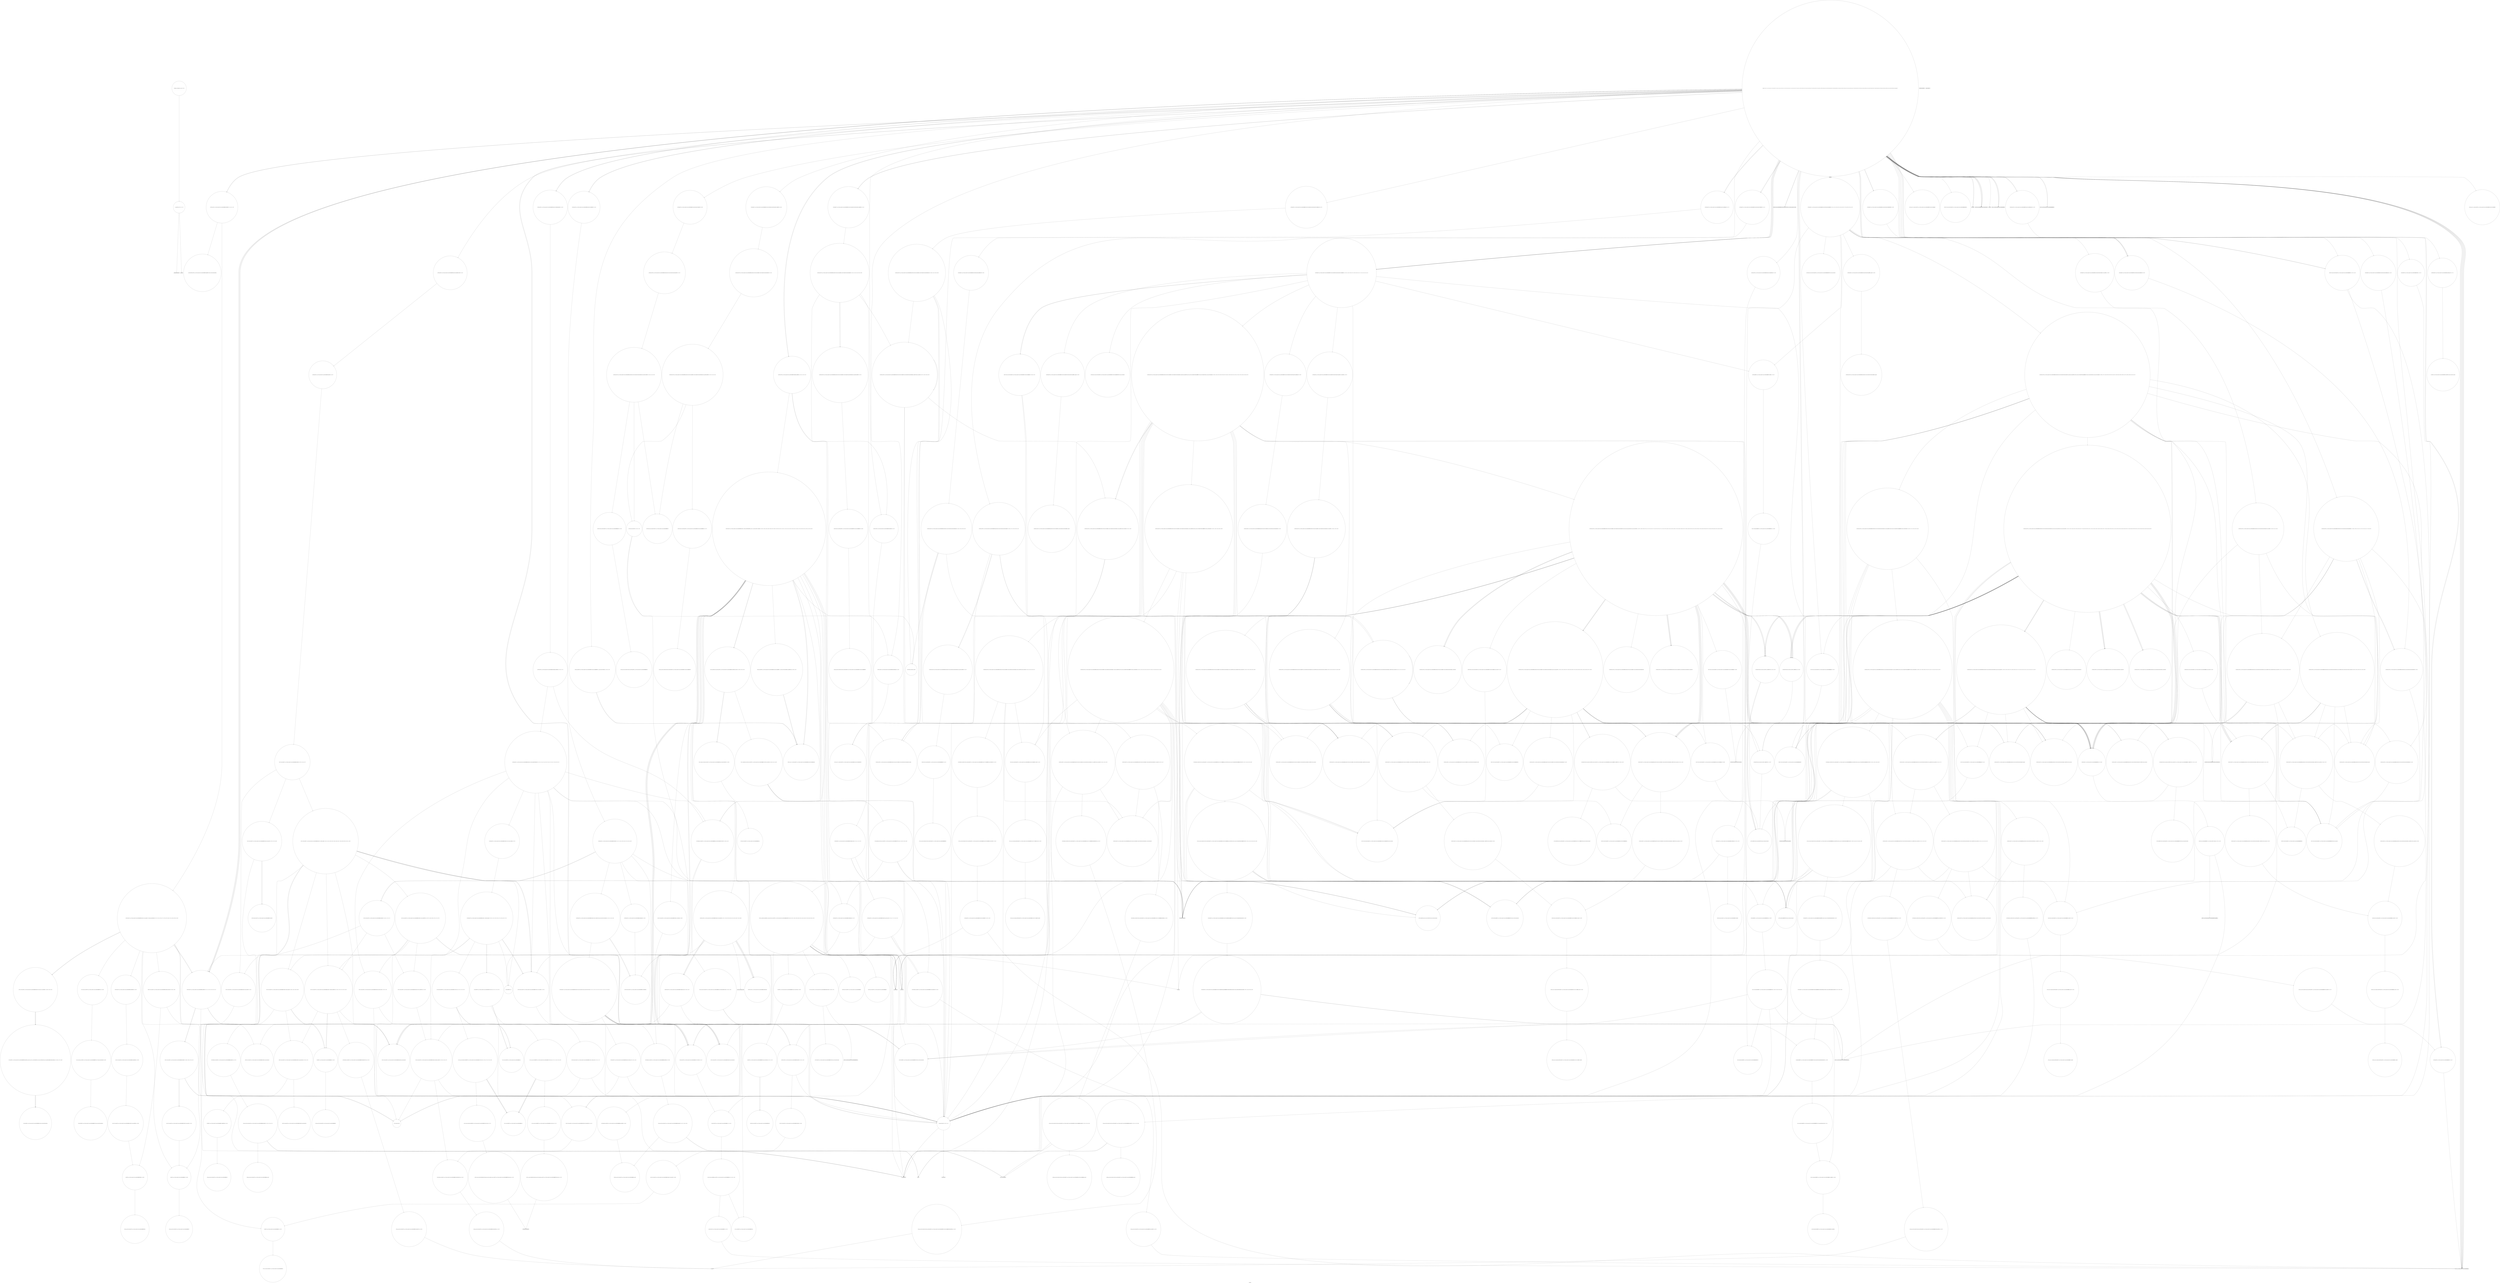 digraph "Call Graph" {
	label="Call Graph";

	Node0x55bb539ce690 [shape=record,shape=circle,label="{__cxx_global_var_init|{<s0>1|<s1>2}}"];
	Node0x55bb539ce690:s0 -> Node0x55bb539ce710[color=black];
	Node0x55bb539ce690:s1 -> Node0x55bb540cdff0[color=black];
	Node0x55bb540da250 [shape=record,shape=circle,label="{_ZNSt12_Vector_baseINSt7__cxx1112basic_stringIcSt11char_traitsIcESaIcEEESaIS5_EE12_Vector_implC2ERKS6_|{<s0>595}}"];
	Node0x55bb540da250:s0 -> Node0x55bb540da0d0[color=black];
	Node0x55bb540d58b0 [shape=record,shape=circle,label="{_ZNSt10_Head_baseILm0ERKNSt7__cxx1112basic_stringIcSt11char_traitsIcESaIcEEELb0EE7_M_headERS8_}"];
	Node0x55bb540cf6f0 [shape=record,shape=circle,label="{_ZNSt8_Rb_treeINSt7__cxx1112basic_stringIcSt11char_traitsIcESaIcEEESt4pairIKS5_iESt10_Select1stIS8_ESt4lessIS5_ESaIS8_EE12_M_drop_nodeEPSt13_Rb_tree_nodeIS8_E|{<s0>216|<s1>217}}"];
	Node0x55bb540cf6f0:s0 -> Node0x55bb540cf770[color=black];
	Node0x55bb540cf6f0:s1 -> Node0x55bb540cf7f0[color=black];
	Node0x55bb540ce570 [shape=record,shape=Mrecord,label="{_ZStrsIcSt11char_traitsIcESaIcEERSt13basic_istreamIT_T0_ES7_RNSt7__cxx1112basic_stringIS4_S5_T1_EE}"];
	Node0x55bb540da950 [shape=record,shape=circle,label="{_ZNKSt6vectorINSt7__cxx1112basic_stringIcSt11char_traitsIcESaIcEEESaIS5_EE8max_sizeEv|{<s0>643|<s1>644}}"];
	Node0x55bb540da950:s0 -> Node0x55bb540da050[color=black];
	Node0x55bb540da950:s1 -> Node0x55bb540dab50[color=black];
	Node0x55bb540d1f90 [shape=record,shape=circle,label="{_ZNSt8_Rb_treeINSt7__cxx1112basic_stringIcSt11char_traitsIcESaIcEEESt4pairIKS5_iESt10_Select1stIS8_ESt4lessIS5_ESaIS8_EE5beginEv|{<s0>423}}"];
	Node0x55bb540d1f90:s0 -> Node0x55bb540d44b0[color=black];
	Node0x55bb540cfdf0 [shape=record,shape=circle,label="{_ZNSt8_Rb_treeINSt7__cxx1112basic_stringIcSt11char_traitsIcESaIcEEESt4pairIKS5_St6vectorIS5_SaIS5_EEESt10_Select1stISB_ESt4lessIS5_ESaISB_EE8_M_eraseEPSt13_Rb_tree_nodeISB_E|{<s0>237|<s1>238|<s2>239|<s3>240}}"];
	Node0x55bb540cfdf0:s0 -> Node0x55bb540cff70[color=black];
	Node0x55bb540cfdf0:s1 -> Node0x55bb540cfdf0[color=black];
	Node0x55bb540cfdf0:s2 -> Node0x55bb540cfff0[color=black];
	Node0x55bb540cfdf0:s3 -> Node0x55bb540d0070[color=black];
	Node0x55bb540cec70 [shape=record,shape=circle,label="{_ZNSt3mapINSt7__cxx1112basic_stringIcSt11char_traitsIcESaIcEEEiSt4lessIS5_ESaISt4pairIKS5_iEEE5beginEv|{<s0>128}}"];
	Node0x55bb540cec70:s0 -> Node0x55bb540d1f90[color=black];
	Node0x55bb540db050 [shape=record,shape=circle,label="{_ZNKSt13move_iteratorIPNSt7__cxx1112basic_stringIcSt11char_traitsIcESaIcEEEEdeEv}"];
	Node0x55bb540d2690 [shape=record,shape=circle,label="{_ZNSt8_Rb_treeINSt7__cxx1112basic_stringIcSt11char_traitsIcESaIcEEESt4pairIKS5_St6vectorIS5_SaIS5_EEESt10_Select1stISB_ESt4lessIS5_ESaISB_EE14_M_lower_boundEPSt13_Rb_tree_nodeISB_EPSt18_Rb_tree_node_baseRS7_|{<s0>451|<s1>452|<s2>453|<s3>454|<s4>455}}"];
	Node0x55bb540d2690:s0 -> Node0x55bb540d2790[color=black];
	Node0x55bb540d2690:s1 -> Node0x55bb540d42b0[color=black];
	Node0x55bb540d2690:s2 -> Node0x55bb540cfff0[color=black];
	Node0x55bb540d2690:s3 -> Node0x55bb540cff70[color=black];
	Node0x55bb540d2690:s4 -> Node0x55bb540d2810[color=black];
	Node0x55bb540d04f0 [shape=record,shape=circle,label="{_ZN9__gnu_cxx16__aligned_membufISt4pairIKNSt7__cxx1112basic_stringIcSt11char_traitsIcESaIcEEESt6vectorIS7_SaIS7_EEEE7_M_addrEv}"];
	Node0x55bb540cf370 [shape=record,shape=circle,label="{_ZN9__gnu_cxx17__normal_iteratorIPNSt7__cxx1112basic_stringIcSt11char_traitsIcESaIcEEESt6vectorIS6_SaIS6_EEEppEv}"];
	Node0x55bb540db750 [shape=record,shape=circle,label="{_ZNSt11_Deque_baseINSt7__cxx1112basic_stringIcSt11char_traitsIcESaIcEEESaIS5_EE15_M_create_nodesEPPS5_S9_|{<s0>697|<s1>698|<s2>699|<s3>700|<s4>701|<s5>702}}"];
	Node0x55bb540db750:s0 -> Node0x55bb540db9d0[color=black];
	Node0x55bb540db750:s1 -> Node0x55bb540d0990[color=black];
	Node0x55bb540db750:s2 -> Node0x55bb540d1410[color=black];
	Node0x55bb540db750:s3 -> Node0x55bb540d4fb0[color=black];
	Node0x55bb540db750:s4 -> Node0x55bb540d5030[color=black];
	Node0x55bb540db750:s5 -> Node0x55bb540d0910[color=black];
	Node0x55bb540d2d90 [shape=record,shape=circle,label="{_ZNSt8_Rb_treeINSt7__cxx1112basic_stringIcSt11char_traitsIcESaIcEEESt4pairIKS5_St6vectorIS5_SaIS5_EEESt10_Select1stISB_ESt4lessIS5_ESaISB_EE11_M_get_nodeEv|{<s0>510|<s1>511}}"];
	Node0x55bb540d2d90:s0 -> Node0x55bb540d0270[color=black];
	Node0x55bb540d2d90:s1 -> Node0x55bb540d2e90[color=black];
	Node0x55bb540d4430 [shape=record,shape=circle,label="{_ZNSt8_Rb_treeINSt7__cxx1112basic_stringIcSt11char_traitsIcESaIcEEESt4pairIKS5_iESt10_Select1stIS8_ESt4lessIS5_ESaIS8_EE6_S_keyEPKSt13_Rb_tree_nodeIS8_E|{<s0>286|<s1>287}}"];
	Node0x55bb540d4430:s0 -> Node0x55bb540d45b0[color=black];
	Node0x55bb540d4430:s1 -> Node0x55bb540d4530[color=black];
	Node0x55bb540d0a90 [shape=record,shape=circle,label="{_ZNSt8_Rb_treeINSt7__cxx1112basic_stringIcSt11char_traitsIcESaIcEEESt4pairIKS5_iESt10_Select1stIS8_ESt4lessIS5_ESaIS8_EEC2Ev|{<s0>152}}"];
	Node0x55bb540d0a90:s0 -> Node0x55bb540d0b10[color=black];
	Node0x55bb540dbe50 [shape=record,shape=circle,label="{_ZNSt5dequeINSt7__cxx1112basic_stringIcSt11char_traitsIcESaIcEEESaIS5_EE17_M_reallocate_mapEmb|{<s0>733|<s1>734|<s2>735|<s3>736|<s4>737|<s5>738|<s6>739|<s7>740}}"];
	Node0x55bb540dbe50:s0 -> Node0x55bb540dbed0[color=black];
	Node0x55bb540dbe50:s1 -> Node0x55bb540dbf50[color=black];
	Node0x55bb540dbe50:s2 -> Node0x55bb540daad0[color=black];
	Node0x55bb540dbe50:s3 -> Node0x55bb540db6d0[color=black];
	Node0x55bb540dbe50:s4 -> Node0x55bb540dbed0[color=black];
	Node0x55bb540dbe50:s5 -> Node0x55bb540d1490[color=black];
	Node0x55bb540dbe50:s6 -> Node0x55bb540db7d0[color=black];
	Node0x55bb540dbe50:s7 -> Node0x55bb540db7d0[color=black];
	Node0x55bb540d3490 [shape=record,shape=circle,label="{_ZNSt8_Rb_treeINSt7__cxx1112basic_stringIcSt11char_traitsIcESaIcEEESt4pairIKS5_St6vectorIS5_SaIS5_EEESt10_Select1stISB_ESt4lessIS5_ESaISB_EE11_M_leftmostEv}"];
	Node0x55bb540d4b30 [shape=record,shape=circle,label="{_ZNSt5tupleIJRKNSt7__cxx1112basic_stringIcSt11char_traitsIcESaIcEEEEEC2IvLb1EEES7_|{<s0>312}}"];
	Node0x55bb540d4b30:s0 -> Node0x55bb540d2210[color=black];
	Node0x55bb540d1190 [shape=record,shape=circle,label="{_ZSt8_DestroyIPNSt7__cxx1112basic_stringIcSt11char_traitsIcESaIcEEEEvT_S7_|{<s0>184}}"];
	Node0x55bb540d1190:s0 -> Node0x55bb540d1210[color=black];
	Node0x55bb540dc550 [shape=record,shape=circle,label="{_ZN9__gnu_cxx17__normal_iteratorIPNSt7__cxx1112basic_stringIcSt11char_traitsIcESaIcEEESt6vectorIS6_SaIS6_EEEC2ERKS7_}"];
	Node0x55bb540d3b90 [shape=record,shape=circle,label="{_ZNSt12_Vector_baseINSt7__cxx1112basic_stringIcSt11char_traitsIcESaIcEEESaIS5_EE13_M_deallocateEPS5_m|{<s0>572}}"];
	Node0x55bb540d3b90:s0 -> Node0x55bb540d1610[color=black];
	Node0x55bb540d5230 [shape=record,shape=circle,label="{_ZNSt16allocator_traitsISaISt13_Rb_tree_nodeISt4pairIKNSt7__cxx1112basic_stringIcSt11char_traitsIcESaIcEEEiEEEE8allocateERSB_m|{<s0>377}}"];
	Node0x55bb540d5230:s0 -> Node0x55bb540d52b0[color=black];
	Node0x55bb540d1890 [shape=record,shape=circle,label="{_ZNSaIPNSt7__cxx1112basic_stringIcSt11char_traitsIcESaIcEEEED2Ev|{<s0>203}}"];
	Node0x55bb540d1890:s0 -> Node0x55bb540d1b10[color=black];
	Node0x55bb539ce710 [shape=record,shape=Mrecord,label="{_ZNSt8ios_base4InitC1Ev}"];
	Node0x55bb540da2d0 [shape=record,shape=circle,label="{_ZSt4swapIPNSt7__cxx1112basic_stringIcSt11char_traitsIcESaIcEEEENSt9enable_ifIXsr6__and_ISt6__not_ISt15__is_tuple_likeIT_EESt21is_move_constructibleISA_ESt18is_move_assignableISA_EEE5valueEvE4typeERSA_SJ_|{<s0>596|<s1>597|<s2>598}}"];
	Node0x55bb540da2d0:s0 -> Node0x55bb540da350[color=black];
	Node0x55bb540da2d0:s1 -> Node0x55bb540da350[color=black];
	Node0x55bb540da2d0:s2 -> Node0x55bb540da350[color=black];
	Node0x55bb540d5930 [shape=record,shape=circle,label="{_ZNSt4pairIKNSt7__cxx1112basic_stringIcSt11char_traitsIcESaIcEEEiEC2IJRS6_EJLm0EEJEJEEERSt5tupleIJDpT_EERSA_IJDpT1_EESt12_Index_tupleIJXspT0_EEESJ_IJXspT2_EEE|{<s0>397|<s1>398|<s2>399}}"];
	Node0x55bb540d5930:s0 -> Node0x55bb540d59b0[color=black];
	Node0x55bb540d5930:s1 -> Node0x55bb540d5730[color=black];
	Node0x55bb540d5930:s2 -> Node0x55bb540cf2f0[color=black];
	Node0x55bb540cf770 [shape=record,shape=circle,label="{_ZNSt8_Rb_treeINSt7__cxx1112basic_stringIcSt11char_traitsIcESaIcEEESt4pairIKS5_iESt10_Select1stIS8_ESt4lessIS5_ESaIS8_EE15_M_destroy_nodeEPSt13_Rb_tree_nodeIS8_E|{<s0>218|<s1>219|<s2>220|<s3>221}}"];
	Node0x55bb540cf770:s0 -> Node0x55bb540cf8f0[color=black];
	Node0x55bb540cf770:s1 -> Node0x55bb540cf970[color=black];
	Node0x55bb540cf770:s2 -> Node0x55bb540cf870[color=black];
	Node0x55bb540cf770:s3 -> Node0x55bb540d0910[color=black];
	Node0x55bb540ce5f0 [shape=record,shape=circle,label="{_ZNSt3mapINSt7__cxx1112basic_stringIcSt11char_traitsIcESaIcEEEiSt4lessIS5_ESaISt4pairIKS5_iEEE4findERS9_|{<s0>89}}"];
	Node0x55bb540ce5f0:s0 -> Node0x55bb540d40b0[color=black];
	Node0x55bb540da9d0 [shape=record,shape=circle,label="{_ZNKSt6vectorINSt7__cxx1112basic_stringIcSt11char_traitsIcESaIcEEESaIS5_EE4sizeEv}"];
	Node0x55bb540d2010 [shape=record,shape=circle,label="{_ZNSt4pairIPSt18_Rb_tree_node_baseS1_EC2IRPSt13_Rb_tree_nodeIS_IKNSt7__cxx1112basic_stringIcSt11char_traitsIcESaIcEEEiEERS1_Lb1EEEOT_OT0_|{<s0>424|<s1>425}}"];
	Node0x55bb540d2010:s0 -> Node0x55bb540d2090[color=black];
	Node0x55bb540d2010:s1 -> Node0x55bb540d1f10[color=black];
	Node0x55bb540cfe70 [shape=record,shape=circle,label="{_ZNSt8_Rb_treeINSt7__cxx1112basic_stringIcSt11char_traitsIcESaIcEEESt4pairIKS5_St6vectorIS5_SaIS5_EEESt10_Select1stISB_ESt4lessIS5_ESaISB_EE8_M_beginEv}"];
	Node0x55bb540cecf0 [shape=record,shape=circle,label="{_ZNKSt17_Rb_tree_iteratorISt4pairIKNSt7__cxx1112basic_stringIcSt11char_traitsIcESaIcEEEiEEneERKS9_}"];
	Node0x55bb540db0d0 [shape=record,shape=circle,label="{_ZNSt13move_iteratorIPNSt7__cxx1112basic_stringIcSt11char_traitsIcESaIcEEEEppEv}"];
	Node0x55bb540d2710 [shape=record,shape=circle,label="{_ZNSt8_Rb_treeINSt7__cxx1112basic_stringIcSt11char_traitsIcESaIcEEESt4pairIKS5_St6vectorIS5_SaIS5_EEESt10_Select1stISB_ESt4lessIS5_ESaISB_EE6_M_endEv}"];
	Node0x55bb540d0570 [shape=record,shape=circle,label="{_ZNSt16allocator_traitsISaISt13_Rb_tree_nodeISt4pairIKNSt7__cxx1112basic_stringIcSt11char_traitsIcESaIcEEESt6vectorIS7_SaIS7_EEEEEE10deallocateERSE_PSD_m|{<s0>257}}"];
	Node0x55bb540d0570:s0 -> Node0x55bb540d05f0[color=black];
	Node0x55bb540cf3f0 [shape=record,shape=circle,label="{_ZNSt5queueINSt7__cxx1112basic_stringIcSt11char_traitsIcESaIcEEESt5dequeIS5_SaIS5_EEED2Ev|{<s0>140}}"];
	Node0x55bb540cf3f0:s0 -> Node0x55bb540d0c90[color=black];
	Node0x55bb540db7d0 [shape=record,shape=circle,label="{_ZNSt15_Deque_iteratorINSt7__cxx1112basic_stringIcSt11char_traitsIcESaIcEEERS5_PS5_E11_M_set_nodeEPS7_|{<s0>703}}"];
	Node0x55bb540db7d0:s0 -> Node0x55bb540dba50[color=black];
	Node0x55bb540d2e10 [shape=record,shape=circle,label="{_ZNSt8_Rb_treeINSt7__cxx1112basic_stringIcSt11char_traitsIcESaIcEEESt4pairIKS5_St6vectorIS5_SaIS5_EEESt10_Select1stISB_ESt4lessIS5_ESaISB_EE17_M_construct_nodeIJRKSt21piecewise_construct_tSt5tupleIJRS7_EESM_IJEEEEEvPSt13_Rb_tree_nodeISB_EDpOT_|{<s0>512|<s1>513|<s2>514|<s3>515|<s4>516|<s5>517|<s6>518|<s7>519|<s8>520|<s9>521|<s10>522}}"];
	Node0x55bb540d2e10:s0 -> Node0x55bb540d0270[color=black];
	Node0x55bb540d2e10:s1 -> Node0x55bb540d02f0[color=black];
	Node0x55bb540d2e10:s2 -> Node0x55bb540d4d30[color=black];
	Node0x55bb540d2e10:s3 -> Node0x55bb540d4db0[color=black];
	Node0x55bb540d2e10:s4 -> Node0x55bb540d4e30[color=black];
	Node0x55bb540d2e10:s5 -> Node0x55bb540d3010[color=black];
	Node0x55bb540d2e10:s6 -> Node0x55bb540d0990[color=black];
	Node0x55bb540d2e10:s7 -> Node0x55bb540d0170[color=black];
	Node0x55bb540d2e10:s8 -> Node0x55bb540d4fb0[color=black];
	Node0x55bb540d2e10:s9 -> Node0x55bb540d5030[color=black];
	Node0x55bb540d2e10:s10 -> Node0x55bb540d0910[color=black];
	Node0x55bb540d44b0 [shape=record,shape=circle,label="{_ZNSt17_Rb_tree_iteratorISt4pairIKNSt7__cxx1112basic_stringIcSt11char_traitsIcESaIcEEEiEEC2EPSt18_Rb_tree_node_base}"];
	Node0x55bb540d0b10 [shape=record,shape=circle,label="{_ZNSt8_Rb_treeINSt7__cxx1112basic_stringIcSt11char_traitsIcESaIcEEESt4pairIKS5_iESt10_Select1stIS8_ESt4lessIS5_ESaIS8_EE13_Rb_tree_implISC_Lb1EEC2Ev|{<s0>153|<s1>154|<s2>155}}"];
	Node0x55bb540d0b10:s0 -> Node0x55bb540d0b90[color=black];
	Node0x55bb540d0b10:s1 -> Node0x55bb540d0710[color=black];
	Node0x55bb540d0b10:s2 -> Node0x55bb540d0790[color=black];
	Node0x55bb540dbed0 [shape=record,shape=circle,label="{_ZSt4copyIPPNSt7__cxx1112basic_stringIcSt11char_traitsIcESaIcEEES7_ET0_T_S9_S8_|{<s0>741|<s1>742|<s2>743}}"];
	Node0x55bb540dbed0:s0 -> Node0x55bb540dc050[color=black];
	Node0x55bb540dbed0:s1 -> Node0x55bb540dc050[color=black];
	Node0x55bb540dbed0:s2 -> Node0x55bb540dbfd0[color=black];
	Node0x55bb540d3510 [shape=record,shape=circle,label="{_ZNSt17_Rb_tree_iteratorISt4pairIKNSt7__cxx1112basic_stringIcSt11char_traitsIcESaIcEEESt6vectorIS6_SaIS6_EEEEmmEv|{<s0>559}}"];
	Node0x55bb540d3510:s0 -> Node0x55bb540d2110[color=black];
	Node0x55bb540d4bb0 [shape=record,shape=circle,label="{_ZNSt8_Rb_treeINSt7__cxx1112basic_stringIcSt11char_traitsIcESaIcEEESt4pairIKS5_iESt10_Select1stIS8_ESt4lessIS5_ESaIS8_EE11lower_boundERS7_|{<s0>313|<s1>314|<s2>315}}"];
	Node0x55bb540d4bb0:s0 -> Node0x55bb540d1d10[color=black];
	Node0x55bb540d4bb0:s1 -> Node0x55bb540d41b0[color=black];
	Node0x55bb540d4bb0:s2 -> Node0x55bb540d4130[color=black];
	Node0x55bb540d1210 [shape=record,shape=circle,label="{_ZNSt12_Destroy_auxILb0EE9__destroyIPNSt7__cxx1112basic_stringIcSt11char_traitsIcESaIcEEEEEvT_S9_|{<s0>185|<s1>186}}"];
	Node0x55bb540d1210:s0 -> Node0x55bb540d1310[color=black];
	Node0x55bb540d1210:s1 -> Node0x55bb540d1290[color=black];
	Node0x55bb540dc5d0 [shape=record,shape=circle,label="{_GLOBAL__sub_I_Piggietest_0_1.cpp|{<s0>761}}"];
	Node0x55bb540dc5d0:s0 -> Node0x55bb539ce690[color=black];
	Node0x55bb540d3c10 [shape=record,shape=circle,label="{_ZNSt12_Vector_baseINSt7__cxx1112basic_stringIcSt11char_traitsIcESaIcEEESaIS5_EE12_Vector_implD2Ev|{<s0>573}}"];
	Node0x55bb540d3c10:s0 -> Node0x55bb540d9ed0[color=black];
	Node0x55bb540d52b0 [shape=record,shape=circle,label="{_ZN9__gnu_cxx13new_allocatorISt13_Rb_tree_nodeISt4pairIKNSt7__cxx1112basic_stringIcSt11char_traitsIcESaIcEEEiEEE8allocateEmPKv|{<s0>378|<s1>379|<s2>380}}"];
	Node0x55bb540d52b0:s0 -> Node0x55bb540d5330[color=black];
	Node0x55bb540d52b0:s1 -> Node0x55bb540d53b0[color=black];
	Node0x55bb540d52b0:s2 -> Node0x55bb540d5430[color=black];
	Node0x55bb540d1910 [shape=record,shape=circle,label="{_ZNKSt11_Deque_baseINSt7__cxx1112basic_stringIcSt11char_traitsIcESaIcEEESaIS5_EE19_M_get_Tp_allocatorEv}"];
	Node0x55bb540cdf70 [shape=record,shape=Mrecord,label="{_ZNSt8ios_base4InitD1Ev}"];
	Node0x55bb540da350 [shape=record,shape=circle,label="{_ZSt4moveIRPNSt7__cxx1112basic_stringIcSt11char_traitsIcESaIcEEEEONSt16remove_referenceIT_E4typeEOS9_}"];
	Node0x55bb540d59b0 [shape=record,shape=circle,label="{_ZSt3getILm0EJRKNSt7__cxx1112basic_stringIcSt11char_traitsIcESaIcEEEEERNSt13tuple_elementIXT_ESt5tupleIJDpT0_EEE4typeERSC_|{<s0>400}}"];
	Node0x55bb540d59b0:s0 -> Node0x55bb540d5a30[color=black];
	Node0x55bb540cf7f0 [shape=record,shape=circle,label="{_ZNSt8_Rb_treeINSt7__cxx1112basic_stringIcSt11char_traitsIcESaIcEEESt4pairIKS5_iESt10_Select1stIS8_ESt4lessIS5_ESaIS8_EE11_M_put_nodeEPSt13_Rb_tree_nodeIS8_E|{<s0>222|<s1>223|<s2>224}}"];
	Node0x55bb540cf7f0:s0 -> Node0x55bb540cf8f0[color=black];
	Node0x55bb540cf7f0:s1 -> Node0x55bb540cfb70[color=black];
	Node0x55bb540cf7f0:s2 -> Node0x55bb540d0910[color=black];
	Node0x55bb540ce670 [shape=record,shape=circle,label="{_ZNKSt17_Rb_tree_iteratorISt4pairIKNSt7__cxx1112basic_stringIcSt11char_traitsIcESaIcEEEiEEeqERKS9_}"];
	Node0x55bb540daa50 [shape=record,shape=Mrecord,label="{_ZSt20__throw_length_errorPKc}"];
	Node0x55bb540d2090 [shape=record,shape=circle,label="{_ZSt7forwardIRPSt13_Rb_tree_nodeISt4pairIKNSt7__cxx1112basic_stringIcSt11char_traitsIcESaIcEEEiEEEOT_RNSt16remove_referenceISD_E4typeE}"];
	Node0x55bb540cfef0 [shape=record,shape=circle,label="{_ZNSt8_Rb_treeINSt7__cxx1112basic_stringIcSt11char_traitsIcESaIcEEESt4pairIKS5_St6vectorIS5_SaIS5_EEESt10_Select1stISB_ESt4lessIS5_ESaISB_EE13_Rb_tree_implISF_Lb1EED2Ev|{<s0>241}}"];
	Node0x55bb540cfef0:s0 -> Node0x55bb540d3eb0[color=black];
	Node0x55bb540ced70 [shape=record,shape=circle,label="{_ZNKSt17_Rb_tree_iteratorISt4pairIKNSt7__cxx1112basic_stringIcSt11char_traitsIcESaIcEEEiEEdeEv|{<s0>129|<s1>130}}"];
	Node0x55bb540ced70:s0 -> Node0x55bb540cf970[color=black];
	Node0x55bb540ced70:s1 -> Node0x55bb540d0910[color=black];
	Node0x55bb540db150 [shape=record,shape=circle,label="{_ZSteqIPNSt7__cxx1112basic_stringIcSt11char_traitsIcESaIcEEEEbRKSt13move_iteratorIT_ESB_|{<s0>671|<s1>672}}"];
	Node0x55bb540db150:s0 -> Node0x55bb540db1d0[color=black];
	Node0x55bb540db150:s1 -> Node0x55bb540db1d0[color=black];
	Node0x55bb540d2790 [shape=record,shape=circle,label="{_ZNSt8_Rb_treeINSt7__cxx1112basic_stringIcSt11char_traitsIcESaIcEEESt4pairIKS5_St6vectorIS5_SaIS5_EEESt10_Select1stISB_ESt4lessIS5_ESaISB_EE6_S_keyEPKSt13_Rb_tree_nodeISB_E|{<s0>456|<s1>457}}"];
	Node0x55bb540d2790:s0 -> Node0x55bb540d2910[color=black];
	Node0x55bb540d2790:s1 -> Node0x55bb540d2890[color=black];
	Node0x55bb540d05f0 [shape=record,shape=circle,label="{_ZN9__gnu_cxx13new_allocatorISt13_Rb_tree_nodeISt4pairIKNSt7__cxx1112basic_stringIcSt11char_traitsIcESaIcEEESt6vectorIS8_SaIS8_EEEEE10deallocateEPSE_m|{<s0>258}}"];
	Node0x55bb540d05f0:s0 -> Node0x55bb540d1710[color=black];
	Node0x55bb540cf470 [shape=record,shape=circle,label="{_ZNSt3mapINSt7__cxx1112basic_stringIcSt11char_traitsIcESaIcEEEiSt4lessIS5_ESaISt4pairIKS5_iEEED2Ev|{<s0>141}}"];
	Node0x55bb540cf470:s0 -> Node0x55bb540d1c10[color=black];
	Node0x55bb540db850 [shape=record,shape=circle,label="{_ZNSt16allocator_traitsISaIPNSt7__cxx1112basic_stringIcSt11char_traitsIcESaIcEEEEE8allocateERS7_m|{<s0>704}}"];
	Node0x55bb540db850:s0 -> Node0x55bb540db8d0[color=black];
	Node0x55bb540d2e90 [shape=record,shape=circle,label="{_ZNSt16allocator_traitsISaISt13_Rb_tree_nodeISt4pairIKNSt7__cxx1112basic_stringIcSt11char_traitsIcESaIcEEESt6vectorIS7_SaIS7_EEEEEE8allocateERSE_m|{<s0>523}}"];
	Node0x55bb540d2e90:s0 -> Node0x55bb540d2f10[color=black];
	Node0x55bb540d4530 [shape=record,shape=circle,label="{_ZNKSt10_Select1stISt4pairIKNSt7__cxx1112basic_stringIcSt11char_traitsIcESaIcEEEiEEclERKS8_}"];
	Node0x55bb540d0b90 [shape=record,shape=circle,label="{_ZNSaISt13_Rb_tree_nodeISt4pairIKNSt7__cxx1112basic_stringIcSt11char_traitsIcESaIcEEEiEEEC2Ev|{<s0>156}}"];
	Node0x55bb540d0b90:s0 -> Node0x55bb540d0c10[color=black];
	Node0x55bb540dbf50 [shape=record,shape=circle,label="{_ZSt13copy_backwardIPPNSt7__cxx1112basic_stringIcSt11char_traitsIcESaIcEEES7_ET0_T_S9_S8_|{<s0>744|<s1>745|<s2>746}}"];
	Node0x55bb540dbf50:s0 -> Node0x55bb540dc050[color=black];
	Node0x55bb540dbf50:s1 -> Node0x55bb540dc050[color=black];
	Node0x55bb540dbf50:s2 -> Node0x55bb540dc2d0[color=black];
	Node0x55bb540d3590 [shape=record,shape=circle,label="{_ZNSt17_Rb_tree_iteratorISt4pairIKNSt7__cxx1112basic_stringIcSt11char_traitsIcESaIcEEESt6vectorIS6_SaIS6_EEEEppEv|{<s0>560}}"];
	Node0x55bb540d3590:s0 -> Node0x55bb540d3810[color=black];
	Node0x55bb540d4c30 [shape=record,shape=circle,label="{_ZNKSt8_Rb_treeINSt7__cxx1112basic_stringIcSt11char_traitsIcESaIcEEESt4pairIKS5_iESt10_Select1stIS8_ESt4lessIS5_ESaIS8_EE8key_compEv}"];
	Node0x55bb540d1290 [shape=record,shape=circle,label="{_ZSt8_DestroyINSt7__cxx1112basic_stringIcSt11char_traitsIcESaIcEEEEvPT_|{<s0>187}}"];
	Node0x55bb540d1290:s0 -> Node0x55bb540cea70[color=black];
	Node0x55bb540d3c90 [shape=record,shape=circle,label="{_ZNSt6vectorINSt7__cxx1112basic_stringIcSt11char_traitsIcESaIcEEESaIS5_EE14_M_move_assignEOS7_St17integral_constantIbLb1EE|{<s0>574|<s1>575|<s2>576|<s3>577|<s4>578|<s5>579|<s6>580|<s7>581|<s8>582|<s9>583|<s10>584}}"];
	Node0x55bb540d3c90:s0 -> Node0x55bb540d3d90[color=black];
	Node0x55bb540d3c90:s1 -> Node0x55bb540d3e10[color=black];
	Node0x55bb540d3c90:s2 -> Node0x55bb540d9ed0[color=black];
	Node0x55bb540d3c90:s3 -> Node0x55bb540d9f50[color=black];
	Node0x55bb540d3c90:s4 -> Node0x55bb540d9f50[color=black];
	Node0x55bb540d3c90:s5 -> Node0x55bb540d3a90[color=black];
	Node0x55bb540d3c90:s6 -> Node0x55bb540d3a90[color=black];
	Node0x55bb540d3c90:s7 -> Node0x55bb540d9fd0[color=black];
	Node0x55bb540d3c90:s8 -> Node0x55bb540ce970[color=black];
	Node0x55bb540d3c90:s9 -> Node0x55bb540ce970[color=black];
	Node0x55bb540d3c90:s10 -> Node0x55bb540d0910[color=black];
	Node0x55bb540d5330 [shape=record,shape=circle,label="{_ZNK9__gnu_cxx13new_allocatorISt13_Rb_tree_nodeISt4pairIKNSt7__cxx1112basic_stringIcSt11char_traitsIcESaIcEEEiEEE8max_sizeEv}"];
	Node0x55bb540d1990 [shape=record,shape=circle,label="{_ZNSaIPNSt7__cxx1112basic_stringIcSt11char_traitsIcESaIcEEEEC2IS4_EERKSaIT_E|{<s0>204}}"];
	Node0x55bb540d1990:s0 -> Node0x55bb540d1a10[color=black];
	Node0x55bb540cdff0 [shape=record,shape=Mrecord,label="{__cxa_atexit}"];
	Node0x55bb540da3d0 [shape=record,shape=circle,label="{_ZSt18__do_alloc_on_moveISaINSt7__cxx1112basic_stringIcSt11char_traitsIcESaIcEEEEEvRT_S8_St17integral_constantIbLb1EE|{<s0>599}}"];
	Node0x55bb540da3d0:s0 -> Node0x55bb540da450[color=black];
	Node0x55bb540d5a30 [shape=record,shape=circle,label="{_ZSt12__get_helperILm0ERKNSt7__cxx1112basic_stringIcSt11char_traitsIcESaIcEEEJEERT0_RSt11_Tuple_implIXT_EJS8_DpT1_EE|{<s0>401}}"];
	Node0x55bb540d5a30:s0 -> Node0x55bb540d57b0[color=black];
	Node0x55bb540cf870 [shape=record,shape=circle,label="{_ZNSt16allocator_traitsISaISt13_Rb_tree_nodeISt4pairIKNSt7__cxx1112basic_stringIcSt11char_traitsIcESaIcEEEiEEEE7destroyIS9_EEvRSB_PT_|{<s0>225}}"];
	Node0x55bb540cf870:s0 -> Node0x55bb540cf9f0[color=black];
	Node0x55bb540ce6f0 [shape=record,shape=circle,label="{_ZNSt3mapINSt7__cxx1112basic_stringIcSt11char_traitsIcESaIcEEEiSt4lessIS5_ESaISt4pairIKS5_iEEE3endEv|{<s0>90}}"];
	Node0x55bb540ce6f0:s0 -> Node0x55bb540d4230[color=black];
	Node0x55bb540daad0 [shape=record,shape=circle,label="{_ZSt3maxImERKT_S2_S2_}"];
	Node0x55bb540d2110 [shape=record,shape=Mrecord,label="{_ZSt18_Rb_tree_decrementPSt18_Rb_tree_node_base}"];
	Node0x55bb540cff70 [shape=record,shape=circle,label="{_ZNSt8_Rb_treeINSt7__cxx1112basic_stringIcSt11char_traitsIcESaIcEEESt4pairIKS5_St6vectorIS5_SaIS5_EEESt10_Select1stISB_ESt4lessIS5_ESaISB_EE8_S_rightEPSt18_Rb_tree_node_base}"];
	Node0x55bb540cedf0 [shape=record,shape=circle,label="{_ZNSt4pairIKNSt7__cxx1112basic_stringIcSt11char_traitsIcESaIcEEEiEC2ERKS7_|{<s0>131}}"];
	Node0x55bb540cedf0:s0 -> Node0x55bb540cf2f0[color=black];
	Node0x55bb540db1d0 [shape=record,shape=circle,label="{_ZNKSt13move_iteratorIPNSt7__cxx1112basic_stringIcSt11char_traitsIcESaIcEEEE4baseEv}"];
	Node0x55bb540d2810 [shape=record,shape=circle,label="{_ZNSt17_Rb_tree_iteratorISt4pairIKNSt7__cxx1112basic_stringIcSt11char_traitsIcESaIcEEESt6vectorIS6_SaIS6_EEEEC2EPSt18_Rb_tree_node_base}"];
	Node0x55bb540d3eb0 [shape=record,shape=circle,label="{_ZNSaISt13_Rb_tree_nodeISt4pairIKNSt7__cxx1112basic_stringIcSt11char_traitsIcESaIcEEESt6vectorIS6_SaIS6_EEEEED2Ev|{<s0>259}}"];
	Node0x55bb540d3eb0:s0 -> Node0x55bb540d3f30[color=black];
	Node0x55bb540cf4f0 [shape=record,shape=circle,label="{_ZNSt3mapINSt7__cxx1112basic_stringIcSt11char_traitsIcESaIcEEESt6vectorIS5_SaIS5_EESt4lessIS5_ESaISt4pairIKS5_S8_EEED2Ev|{<s0>142}}"];
	Node0x55bb540cf4f0:s0 -> Node0x55bb540cfd70[color=black];
	Node0x55bb540db8d0 [shape=record,shape=circle,label="{_ZN9__gnu_cxx13new_allocatorIPNSt7__cxx1112basic_stringIcSt11char_traitsIcESaIcEEEE8allocateEmPKv|{<s0>705|<s1>706|<s2>707}}"];
	Node0x55bb540db8d0:s0 -> Node0x55bb540db950[color=black];
	Node0x55bb540db8d0:s1 -> Node0x55bb540d53b0[color=black];
	Node0x55bb540db8d0:s2 -> Node0x55bb540d5430[color=black];
	Node0x55bb540d2f10 [shape=record,shape=circle,label="{_ZN9__gnu_cxx13new_allocatorISt13_Rb_tree_nodeISt4pairIKNSt7__cxx1112basic_stringIcSt11char_traitsIcESaIcEEESt6vectorIS8_SaIS8_EEEEE8allocateEmPKv|{<s0>524|<s1>525|<s2>526}}"];
	Node0x55bb540d2f10:s0 -> Node0x55bb540d2f90[color=black];
	Node0x55bb540d2f10:s1 -> Node0x55bb540d53b0[color=black];
	Node0x55bb540d2f10:s2 -> Node0x55bb540d5430[color=black];
	Node0x55bb540d45b0 [shape=record,shape=circle,label="{_ZNSt8_Rb_treeINSt7__cxx1112basic_stringIcSt11char_traitsIcESaIcEEESt4pairIKS5_iESt10_Select1stIS8_ESt4lessIS5_ESaIS8_EE8_S_valueEPKSt13_Rb_tree_nodeIS8_E|{<s0>288}}"];
	Node0x55bb540d45b0:s0 -> Node0x55bb540d4630[color=black];
	Node0x55bb540d0c10 [shape=record,shape=circle,label="{_ZN9__gnu_cxx13new_allocatorISt13_Rb_tree_nodeISt4pairIKNSt7__cxx1112basic_stringIcSt11char_traitsIcESaIcEEEiEEEC2Ev}"];
	Node0x55bb540dbfd0 [shape=record,shape=circle,label="{_ZSt14__copy_move_a2ILb0EPPNSt7__cxx1112basic_stringIcSt11char_traitsIcESaIcEEES7_ET1_T0_S9_S8_|{<s0>747|<s1>748|<s2>749|<s3>750}}"];
	Node0x55bb540dbfd0:s0 -> Node0x55bb540dc150[color=black];
	Node0x55bb540dbfd0:s1 -> Node0x55bb540dc150[color=black];
	Node0x55bb540dbfd0:s2 -> Node0x55bb540dc150[color=black];
	Node0x55bb540dbfd0:s3 -> Node0x55bb540dc0d0[color=black];
	Node0x55bb540d3610 [shape=record,shape=circle,label="{_ZNSt8_Rb_treeINSt7__cxx1112basic_stringIcSt11char_traitsIcESaIcEEESt4pairIKS5_St6vectorIS5_SaIS5_EEESt10_Select1stISB_ESt4lessIS5_ESaISB_EE8_S_valueEPKSt18_Rb_tree_node_base|{<s0>561}}"];
	Node0x55bb540d3610:s0 -> Node0x55bb540d2990[color=black];
	Node0x55bb540d4cb0 [shape=record,shape=circle,label="{_ZNSt8_Rb_treeINSt7__cxx1112basic_stringIcSt11char_traitsIcESaIcEEESt4pairIKS5_iESt10_Select1stIS8_ESt4lessIS5_ESaIS8_EE14_M_create_nodeIJRKSt21piecewise_construct_tSt5tupleIJRS7_EESJ_IJEEEEEPSt13_Rb_tree_nodeIS8_EDpOT_|{<s0>316|<s1>317|<s2>318|<s3>319|<s4>320}}"];
	Node0x55bb540d4cb0:s0 -> Node0x55bb540d5130[color=black];
	Node0x55bb540d4cb0:s1 -> Node0x55bb540d4d30[color=black];
	Node0x55bb540d4cb0:s2 -> Node0x55bb540d4db0[color=black];
	Node0x55bb540d4cb0:s3 -> Node0x55bb540d4e30[color=black];
	Node0x55bb540d4cb0:s4 -> Node0x55bb540d51b0[color=black];
	Node0x55bb540d1310 [shape=record,shape=circle,label="{_ZSt11__addressofINSt7__cxx1112basic_stringIcSt11char_traitsIcESaIcEEEEPT_RS6_}"];
	Node0x55bb540d3d10 [shape=record,shape=circle,label="{_ZSt4moveIRSt6vectorINSt7__cxx1112basic_stringIcSt11char_traitsIcESaIcEEESaIS6_EEEONSt16remove_referenceIT_E4typeEOSB_}"];
	Node0x55bb540d53b0 [shape=record,shape=Mrecord,label="{_ZSt17__throw_bad_allocv}"];
	Node0x55bb540d1a10 [shape=record,shape=circle,label="{_ZN9__gnu_cxx13new_allocatorIPNSt7__cxx1112basic_stringIcSt11char_traitsIcESaIcEEEEC2Ev}"];
	Node0x55bb540ce070 [shape=record,shape=circle,label="{main|{<s0>3|<s1>4|<s2>5|<s3>6|<s4>7|<s5>8|<s6>9|<s7>10|<s8>11|<s9>12|<s10>13|<s11>14|<s12>15|<s13>16|<s14>17|<s15>18|<s16>19|<s17>20|<s18>21|<s19>22|<s20>23|<s21>24|<s22>25|<s23>26|<s24>27|<s25>28|<s26>29|<s27>30|<s28>31|<s29>32|<s30>33|<s31>34|<s32>35|<s33>36|<s34>37|<s35>38|<s36>39|<s37>40|<s38>41|<s39>42|<s40>43|<s41>44|<s42>45|<s43>46|<s44>47|<s45>48|<s46>49|<s47>50|<s48>51|<s49>52|<s50>53|<s51>54|<s52>55|<s53>56|<s54>57|<s55>58|<s56>59|<s57>60|<s58>61|<s59>62|<s60>63|<s61>64|<s62>65|<s63>66|<s64>truncated...}}"];
	Node0x55bb540ce070:s0 -> Node0x55bb540ce0f0[color=black];
	Node0x55bb540ce070:s1 -> Node0x55bb540ce170[color=black];
	Node0x55bb540ce070:s2 -> Node0x55bb540ce1f0[color=black];
	Node0x55bb540ce070:s3 -> Node0x55bb540ce170[color=black];
	Node0x55bb540ce070:s4 -> Node0x55bb540ce270[color=black];
	Node0x55bb540ce070:s5 -> Node0x55bb540ce2f0[color=black];
	Node0x55bb540ce070:s6 -> Node0x55bb540ce370[color=black];
	Node0x55bb540ce070:s7 -> Node0x55bb540ce3f0[color=black];
	Node0x55bb540ce070:s8 -> Node0x55bb540ce0f0[color=black];
	Node0x55bb540ce070:s9 -> Node0x55bb540ce4f0[color=black];
	Node0x55bb540ce070:s10 -> Node0x55bb540ce4f0[color=black];
	Node0x55bb540ce070:s11 -> Node0x55bb540ce570[color=black];
	Node0x55bb540ce070:s12 -> Node0x55bb540ce570[color=black];
	Node0x55bb540ce070:s13 -> Node0x55bb540ce5f0[color=black];
	Node0x55bb540ce070:s14 -> Node0x55bb540ce6f0[color=black];
	Node0x55bb540ce070:s15 -> Node0x55bb540ce670[color=black];
	Node0x55bb540ce070:s16 -> Node0x55bb540ce770[color=black];
	Node0x55bb540ce070:s17 -> Node0x55bb540ce7f0[color=black];
	Node0x55bb540ce070:s18 -> Node0x55bb540ce870[color=black];
	Node0x55bb540ce070:s19 -> Node0x55bb540ce8f0[color=black];
	Node0x55bb540ce070:s20 -> Node0x55bb540ce970[color=black];
	Node0x55bb540ce070:s21 -> Node0x55bb540ce970[color=black];
	Node0x55bb540ce070:s22 -> Node0x55bb540ce5f0[color=black];
	Node0x55bb540ce070:s23 -> Node0x55bb540ce6f0[color=black];
	Node0x55bb540ce070:s24 -> Node0x55bb540ce670[color=black];
	Node0x55bb540ce070:s25 -> Node0x55bb540ce770[color=black];
	Node0x55bb540ce070:s26 -> Node0x55bb540ce7f0[color=black];
	Node0x55bb540ce070:s27 -> Node0x55bb540ce870[color=black];
	Node0x55bb540ce070:s28 -> Node0x55bb540ce8f0[color=black];
	Node0x55bb540ce070:s29 -> Node0x55bb540ce970[color=black];
	Node0x55bb540ce070:s30 -> Node0x55bb540ce970[color=black];
	Node0x55bb540ce070:s31 -> Node0x55bb540ce870[color=black];
	Node0x55bb540ce070:s32 -> Node0x55bb540ce9f0[color=black];
	Node0x55bb540ce070:s33 -> Node0x55bb540ce870[color=black];
	Node0x55bb540ce070:s34 -> Node0x55bb540ce9f0[color=black];
	Node0x55bb540ce070:s35 -> Node0x55bb540cea70[color=black];
	Node0x55bb540ce070:s36 -> Node0x55bb540cea70[color=black];
	Node0x55bb540ce070:s37 -> Node0x55bb540cea70[color=black];
	Node0x55bb540ce070:s38 -> Node0x55bb540cea70[color=black];
	Node0x55bb540ce070:s39 -> Node0x55bb540ceaf0[color=black];
	Node0x55bb540ce070:s40 -> Node0x55bb540ceb70[color=black];
	Node0x55bb540ce070:s41 -> Node0x55bb540cebf0[color=black];
	Node0x55bb540ce070:s42 -> Node0x55bb540ce4f0[color=black];
	Node0x55bb540ce070:s43 -> Node0x55bb540cec70[color=black];
	Node0x55bb540ce070:s44 -> Node0x55bb540ce6f0[color=black];
	Node0x55bb540ce070:s45 -> Node0x55bb540cecf0[color=black];
	Node0x55bb540ce070:s46 -> Node0x55bb540ced70[color=black];
	Node0x55bb540ce070:s47 -> Node0x55bb540cedf0[color=black];
	Node0x55bb540ce070:s48 -> Node0x55bb540cee70[color=black];
	Node0x55bb540ce070:s49 -> Node0x55bb540ceef0[color=black];
	Node0x55bb540ce070:s50 -> Node0x55bb540ceef0[color=black];
	Node0x55bb540ce070:s51 -> Node0x55bb540cef70[color=black];
	Node0x55bb540ce070:s52 -> Node0x55bb540ce770[color=black];
	Node0x55bb540ce070:s53 -> Node0x55bb540ceff0[color=black];
	Node0x55bb540ce070:s54 -> Node0x55bb540ceb70[color=black];
	Node0x55bb540ce070:s55 -> Node0x55bb540cf070[color=black];
	Node0x55bb540ce070:s56 -> Node0x55bb540cee70[color=black];
	Node0x55bb540ce070:s57 -> Node0x55bb540cebf0[color=black];
	Node0x55bb540ce070:s58 -> Node0x55bb540ce770[color=black];
	Node0x55bb540ce070:s59 -> Node0x55bb540ce870[color=black];
	Node0x55bb540ce070:s60 -> Node0x55bb540cf0f0[color=black];
	Node0x55bb540ce070:s61 -> Node0x55bb540cf170[color=black];
	Node0x55bb540ce070:s62 -> Node0x55bb540cf1f0[color=black];
	Node0x55bb540ce070:s63 -> Node0x55bb540cf270[color=black];
	Node0x55bb540ce070:s64 -> Node0x55bb540cf2f0[color=black];
	Node0x55bb540ce070:s64 -> Node0x55bb540ce770[color=black];
	Node0x55bb540ce070:s64 -> Node0x55bb540ce770[color=black];
	Node0x55bb540ce070:s64 -> Node0x55bb540ceff0[color=black];
	Node0x55bb540ce070:s64 -> Node0x55bb540cea70[color=black];
	Node0x55bb540ce070:s64 -> Node0x55bb540ce770[color=black];
	Node0x55bb540ce070:s64 -> Node0x55bb540cea70[color=black];
	Node0x55bb540ce070:s64 -> Node0x55bb540cf370[color=black];
	Node0x55bb540ce070:s64 -> Node0x55bb540cea70[color=black];
	Node0x55bb540ce070:s64 -> Node0x55bb540cf3f0[color=black];
	Node0x55bb540ce070:s64 -> Node0x55bb540cea70[color=black];
	Node0x55bb540ce070:s64 -> Node0x55bb540cf3f0[color=black];
	Node0x55bb540ce070:s64 -> Node0x55bb540ce170[color=black];
	Node0x55bb540ce070:s64 -> Node0x55bb540ce170[color=black];
	Node0x55bb540ce070:s64 -> Node0x55bb540cf470[color=black];
	Node0x55bb540ce070:s64 -> Node0x55bb540cf4f0[color=black];
	Node0x55bb540ce070:s64 -> Node0x55bb540cf470[color=black];
	Node0x55bb540ce070:s64 -> Node0x55bb540cf4f0[color=black];
	Node0x55bb540da450 [shape=record,shape=circle,label="{_ZSt4moveIRSaINSt7__cxx1112basic_stringIcSt11char_traitsIcESaIcEEEEEONSt16remove_referenceIT_E4typeEOS9_}"];
	Node0x55bb540d5ab0 [shape=record,shape=circle,label="{_ZNKSt23_Rb_tree_const_iteratorISt4pairIKNSt7__cxx1112basic_stringIcSt11char_traitsIcESaIcEEEiEE13_M_const_castEv|{<s0>402}}"];
	Node0x55bb540d5ab0:s0 -> Node0x55bb540d44b0[color=black];
	Node0x55bb540cf8f0 [shape=record,shape=circle,label="{_ZNSt8_Rb_treeINSt7__cxx1112basic_stringIcSt11char_traitsIcESaIcEEESt4pairIKS5_iESt10_Select1stIS8_ESt4lessIS5_ESaIS8_EE21_M_get_Node_allocatorEv}"];
	Node0x55bb540ce770 [shape=record,shape=circle,label="{_ZNSt3mapINSt7__cxx1112basic_stringIcSt11char_traitsIcESaIcEEEiSt4lessIS5_ESaISt4pairIKS5_iEEEixERS9_|{<s0>91|<s1>92|<s2>93|<s3>94|<s4>95|<s5>96|<s6>97|<s7>98|<s8>99|<s9>100|<s10>101}}"];
	Node0x55bb540ce770:s0 -> Node0x55bb540d4930[color=black];
	Node0x55bb540ce770:s1 -> Node0x55bb540ce6f0[color=black];
	Node0x55bb540ce770:s2 -> Node0x55bb540ce670[color=black];
	Node0x55bb540ce770:s3 -> Node0x55bb540d49b0[color=black];
	Node0x55bb540ce770:s4 -> Node0x55bb540ced70[color=black];
	Node0x55bb540ce770:s5 -> Node0x55bb540d42b0[color=black];
	Node0x55bb540ce770:s6 -> Node0x55bb540d4ab0[color=black];
	Node0x55bb540ce770:s7 -> Node0x55bb540d4b30[color=black];
	Node0x55bb540ce770:s8 -> Node0x55bb540d4a30[color=black];
	Node0x55bb540ce770:s9 -> Node0x55bb540d43b0[color=black];
	Node0x55bb540ce770:s10 -> Node0x55bb540ced70[color=black];
	Node0x55bb540dab50 [shape=record,shape=circle,label="{_ZNSt16allocator_traitsISaINSt7__cxx1112basic_stringIcSt11char_traitsIcESaIcEEEEE8max_sizeERKS6_|{<s0>645}}"];
	Node0x55bb540dab50:s0 -> Node0x55bb540dabd0[color=black];
	Node0x55bb540d2190 [shape=record,shape=Mrecord,label="{_ZSt29_Rb_tree_insert_and_rebalancebPSt18_Rb_tree_node_baseS0_RS_}"];
	Node0x55bb540cfff0 [shape=record,shape=circle,label="{_ZNSt8_Rb_treeINSt7__cxx1112basic_stringIcSt11char_traitsIcESaIcEEESt4pairIKS5_St6vectorIS5_SaIS5_EEESt10_Select1stISB_ESt4lessIS5_ESaISB_EE7_S_leftEPSt18_Rb_tree_node_base}"];
	Node0x55bb540cee70 [shape=record,shape=Mrecord,label="{_ZNSt7__cxx1112basic_stringIcSt11char_traitsIcESaIcEEaSERKS4_}"];
	Node0x55bb540db250 [shape=record,shape=circle,label="{_ZSt7forwardINSt7__cxx1112basic_stringIcSt11char_traitsIcESaIcEEEEOT_RNSt16remove_referenceIS6_E4typeE}"];
	Node0x55bb540d2890 [shape=record,shape=circle,label="{_ZNKSt10_Select1stISt4pairIKNSt7__cxx1112basic_stringIcSt11char_traitsIcESaIcEEESt6vectorIS6_SaIS6_EEEEclERKSB_}"];
	Node0x55bb540d3f30 [shape=record,shape=circle,label="{_ZN9__gnu_cxx13new_allocatorISt13_Rb_tree_nodeISt4pairIKNSt7__cxx1112basic_stringIcSt11char_traitsIcESaIcEEESt6vectorIS8_SaIS8_EEEEED2Ev}"];
	Node0x55bb540cf570 [shape=record,shape=circle,label="{_ZNSt8_Rb_treeINSt7__cxx1112basic_stringIcSt11char_traitsIcESaIcEEESt4pairIKS5_St6vectorIS5_SaIS5_EEESt10_Select1stISB_ESt4lessIS5_ESaISB_EEC2Ev|{<s0>143}}"];
	Node0x55bb540cf570:s0 -> Node0x55bb540cf5f0[color=black];
	Node0x55bb540db950 [shape=record,shape=circle,label="{_ZNK9__gnu_cxx13new_allocatorIPNSt7__cxx1112basic_stringIcSt11char_traitsIcESaIcEEEE8max_sizeEv}"];
	Node0x55bb540d2f90 [shape=record,shape=circle,label="{_ZNK9__gnu_cxx13new_allocatorISt13_Rb_tree_nodeISt4pairIKNSt7__cxx1112basic_stringIcSt11char_traitsIcESaIcEEESt6vectorIS8_SaIS8_EEEEE8max_sizeEv}"];
	Node0x55bb540d4630 [shape=record,shape=circle,label="{_ZNKSt13_Rb_tree_nodeISt4pairIKNSt7__cxx1112basic_stringIcSt11char_traitsIcESaIcEEEiEE9_M_valptrEv|{<s0>289}}"];
	Node0x55bb540d4630:s0 -> Node0x55bb540d46b0[color=black];
	Node0x55bb540d0c90 [shape=record,shape=circle,label="{_ZNSt5dequeINSt7__cxx1112basic_stringIcSt11char_traitsIcESaIcEEESaIS5_EED2Ev|{<s0>157|<s1>158|<s2>159|<s3>160|<s4>161|<s5>162|<s6>163}}"];
	Node0x55bb540d0c90:s0 -> Node0x55bb540d0d90[color=black];
	Node0x55bb540d0c90:s1 -> Node0x55bb540d0e10[color=black];
	Node0x55bb540d0c90:s2 -> Node0x55bb540d0e90[color=black];
	Node0x55bb540d0c90:s3 -> Node0x55bb540d0d10[color=black];
	Node0x55bb540d0c90:s4 -> Node0x55bb540d0f10[color=black];
	Node0x55bb540d0c90:s5 -> Node0x55bb540d0f10[color=black];
	Node0x55bb540d0c90:s6 -> Node0x55bb540d0910[color=black];
	Node0x55bb540dc050 [shape=record,shape=circle,label="{_ZSt12__miter_baseIPPNSt7__cxx1112basic_stringIcSt11char_traitsIcESaIcEEEET_S8_}"];
	Node0x55bb540d3690 [shape=record,shape=circle,label="{_ZNSt8_Rb_treeINSt7__cxx1112basic_stringIcSt11char_traitsIcESaIcEEESt4pairIKS5_St6vectorIS5_SaIS5_EEESt10_Select1stISB_ESt4lessIS5_ESaISB_EE5beginEv|{<s0>562}}"];
	Node0x55bb540d3690:s0 -> Node0x55bb540d2810[color=black];
	Node0x55bb540d4d30 [shape=record,shape=circle,label="{_ZSt7forwardIRKSt21piecewise_construct_tEOT_RNSt16remove_referenceIS3_E4typeE}"];
	Node0x55bb540d1390 [shape=record,shape=circle,label="{_ZSt16__deque_buf_sizem}"];
	Node0x55bb540d3d90 [shape=record,shape=circle,label="{_ZNKSt12_Vector_baseINSt7__cxx1112basic_stringIcSt11char_traitsIcESaIcEEESaIS5_EE13get_allocatorEv|{<s0>585|<s1>586}}"];
	Node0x55bb540d3d90:s0 -> Node0x55bb540da050[color=black];
	Node0x55bb540d3d90:s1 -> Node0x55bb540da0d0[color=black];
	Node0x55bb540d5430 [shape=record,shape=Mrecord,label="{_Znwm}"];
	Node0x55bb540d1a90 [shape=record,shape=circle,label="{_ZN9__gnu_cxx13new_allocatorIPNSt7__cxx1112basic_stringIcSt11char_traitsIcESaIcEEEE10deallocateEPS7_m|{<s0>205}}"];
	Node0x55bb540d1a90:s0 -> Node0x55bb540d1710[color=black];
	Node0x55bb540ce0f0 [shape=record,shape=Mrecord,label="{_ZNSirsERi}"];
	Node0x55bb540da4d0 [shape=record,shape=circle,label="{_ZNSt16allocator_traitsISaINSt7__cxx1112basic_stringIcSt11char_traitsIcESaIcEEEEE9constructIS5_JRKS5_EEEvRS6_PT_DpOT0_|{<s0>600|<s1>601}}"];
	Node0x55bb540da4d0:s0 -> Node0x55bb540d5730[color=black];
	Node0x55bb540da4d0:s1 -> Node0x55bb540da5d0[color=black];
	Node0x55bb540d5b30 [shape=record,shape=circle,label="{_ZNKSt8_Rb_treeINSt7__cxx1112basic_stringIcSt11char_traitsIcESaIcEEESt4pairIKS5_iESt10_Select1stIS8_ESt4lessIS5_ESaIS8_EE4sizeEv}"];
	Node0x55bb540cf970 [shape=record,shape=circle,label="{_ZNSt13_Rb_tree_nodeISt4pairIKNSt7__cxx1112basic_stringIcSt11char_traitsIcESaIcEEEiEE9_M_valptrEv|{<s0>226}}"];
	Node0x55bb540cf970:s0 -> Node0x55bb540cfa70[color=black];
	Node0x55bb540ce7f0 [shape=record,shape=circle,label="{_ZNSt6vectorINSt7__cxx1112basic_stringIcSt11char_traitsIcESaIcEEESaIS5_EEC2Ev|{<s0>102|<s1>103}}"];
	Node0x55bb540ce7f0:s0 -> Node0x55bb540d3890[color=black];
	Node0x55bb540ce7f0:s1 -> Node0x55bb540d0910[color=black];
	Node0x55bb540dabd0 [shape=record,shape=circle,label="{_ZNK9__gnu_cxx13new_allocatorINSt7__cxx1112basic_stringIcSt11char_traitsIcESaIcEEEE8max_sizeEv}"];
	Node0x55bb540d2210 [shape=record,shape=circle,label="{_ZNSt11_Tuple_implILm0EJRKNSt7__cxx1112basic_stringIcSt11char_traitsIcESaIcEEEEEC2ES7_|{<s0>426}}"];
	Node0x55bb540d2210:s0 -> Node0x55bb540d5830[color=black];
	Node0x55bb540d0070 [shape=record,shape=circle,label="{_ZNSt8_Rb_treeINSt7__cxx1112basic_stringIcSt11char_traitsIcESaIcEEESt4pairIKS5_St6vectorIS5_SaIS5_EEESt10_Select1stISB_ESt4lessIS5_ESaISB_EE12_M_drop_nodeEPSt13_Rb_tree_nodeISB_E|{<s0>242|<s1>243}}"];
	Node0x55bb540d0070:s0 -> Node0x55bb540d00f0[color=black];
	Node0x55bb540d0070:s1 -> Node0x55bb540d0170[color=black];
	Node0x55bb540ceef0 [shape=record,shape=circle,label="{_ZNSt4pairIKNSt7__cxx1112basic_stringIcSt11char_traitsIcESaIcEEEiED2Ev|{<s0>132}}"];
	Node0x55bb540ceef0:s0 -> Node0x55bb540cea70[color=black];
	Node0x55bb540db2d0 [shape=record,shape=Mrecord,label="{_ZNSt7__cxx1112basic_stringIcSt11char_traitsIcESaIcEEC1EOS4_}"];
	Node0x55bb540d2910 [shape=record,shape=circle,label="{_ZNSt8_Rb_treeINSt7__cxx1112basic_stringIcSt11char_traitsIcESaIcEEESt4pairIKS5_St6vectorIS5_SaIS5_EEESt10_Select1stISB_ESt4lessIS5_ESaISB_EE8_S_valueEPKSt13_Rb_tree_nodeISB_E|{<s0>458}}"];
	Node0x55bb540d2910:s0 -> Node0x55bb540d2990[color=black];
	Node0x55bb540d3fb0 [shape=record,shape=circle,label="{_ZNSt8_Rb_treeINSt7__cxx1112basic_stringIcSt11char_traitsIcESaIcEEESt4pairIKS5_St6vectorIS5_SaIS5_EEESt10_Select1stISB_ESt4lessIS5_ESaISB_EE5clearEv|{<s0>260|<s1>261|<s2>262|<s3>263}}"];
	Node0x55bb540d3fb0:s0 -> Node0x55bb540cfe70[color=black];
	Node0x55bb540d3fb0:s1 -> Node0x55bb540cfdf0[color=black];
	Node0x55bb540d3fb0:s2 -> Node0x55bb540d0890[color=black];
	Node0x55bb540d3fb0:s3 -> Node0x55bb540d0910[color=black];
	Node0x55bb540cf5f0 [shape=record,shape=circle,label="{_ZNSt8_Rb_treeINSt7__cxx1112basic_stringIcSt11char_traitsIcESaIcEEESt4pairIKS5_St6vectorIS5_SaIS5_EEESt10_Select1stISB_ESt4lessIS5_ESaISB_EE13_Rb_tree_implISF_Lb1EEC2Ev|{<s0>144|<s1>145|<s2>146}}"];
	Node0x55bb540cf5f0:s0 -> Node0x55bb540d0690[color=black];
	Node0x55bb540cf5f0:s1 -> Node0x55bb540d0710[color=black];
	Node0x55bb540cf5f0:s2 -> Node0x55bb540d0790[color=black];
	Node0x55bb540db9d0 [shape=record,shape=circle,label="{_ZNSt11_Deque_baseINSt7__cxx1112basic_stringIcSt11char_traitsIcESaIcEEESaIS5_EE16_M_allocate_nodeEv|{<s0>708|<s1>709}}"];
	Node0x55bb540db9d0:s0 -> Node0x55bb540d1390[color=black];
	Node0x55bb540db9d0:s1 -> Node0x55bb540dac50[color=black];
	Node0x55bb540d3010 [shape=record,shape=circle,label="{_ZNSt16allocator_traitsISaISt13_Rb_tree_nodeISt4pairIKNSt7__cxx1112basic_stringIcSt11char_traitsIcESaIcEEESt6vectorIS7_SaIS7_EEEEEE9constructISC_JRKSt21piecewise_construct_tSt5tupleIJRS8_EESK_IJEEEEEvRSE_PT_DpOT0_|{<s0>527|<s1>528|<s2>529|<s3>530}}"];
	Node0x55bb540d3010:s0 -> Node0x55bb540d4d30[color=black];
	Node0x55bb540d3010:s1 -> Node0x55bb540d4db0[color=black];
	Node0x55bb540d3010:s2 -> Node0x55bb540d4e30[color=black];
	Node0x55bb540d3010:s3 -> Node0x55bb540d3090[color=black];
	Node0x55bb540d46b0 [shape=record,shape=circle,label="{_ZNK9__gnu_cxx16__aligned_membufISt4pairIKNSt7__cxx1112basic_stringIcSt11char_traitsIcESaIcEEEiEE6_M_ptrEv|{<s0>290}}"];
	Node0x55bb540d46b0:s0 -> Node0x55bb540d4730[color=black];
	Node0x55bb540d0d10 [shape=record,shape=circle,label="{_ZNSt5dequeINSt7__cxx1112basic_stringIcSt11char_traitsIcESaIcEEESaIS5_EE15_M_destroy_dataESt15_Deque_iteratorIS5_RS5_PS5_ESB_RKS6_|{<s0>164|<s1>165|<s2>166}}"];
	Node0x55bb540d0d10:s0 -> Node0x55bb540d1010[color=black];
	Node0x55bb540d0d10:s1 -> Node0x55bb540d1010[color=black];
	Node0x55bb540d0d10:s2 -> Node0x55bb540d0f90[color=black];
	Node0x55bb540dc0d0 [shape=record,shape=circle,label="{_ZSt13__copy_move_aILb0EPPNSt7__cxx1112basic_stringIcSt11char_traitsIcESaIcEEES7_ET1_T0_S9_S8_|{<s0>751}}"];
	Node0x55bb540dc0d0:s0 -> Node0x55bb540dc1d0[color=black];
	Node0x55bb540d3710 [shape=record,shape=circle,label="{_ZNSt4pairIPSt18_Rb_tree_node_baseS1_EC2IRPSt13_Rb_tree_nodeIS_IKNSt7__cxx1112basic_stringIcSt11char_traitsIcESaIcEEESt6vectorISA_SaISA_EEEERS1_Lb1EEEOT_OT0_|{<s0>563|<s1>564}}"];
	Node0x55bb540d3710:s0 -> Node0x55bb540d3790[color=black];
	Node0x55bb540d3710:s1 -> Node0x55bb540d1f10[color=black];
	Node0x55bb540d4db0 [shape=record,shape=circle,label="{_ZSt7forwardISt5tupleIJRKNSt7__cxx1112basic_stringIcSt11char_traitsIcESaIcEEEEEEOT_RNSt16remove_referenceISA_E4typeE}"];
	Node0x55bb540d1410 [shape=record,shape=circle,label="{_ZNSt11_Deque_baseINSt7__cxx1112basic_stringIcSt11char_traitsIcESaIcEEESaIS5_EE16_M_destroy_nodesEPPS5_S9_|{<s0>188}}"];
	Node0x55bb540d1410:s0 -> Node0x55bb540d1590[color=black];
	Node0x55bb540d3e10 [shape=record,shape=circle,label="{_ZNSt6vectorINSt7__cxx1112basic_stringIcSt11char_traitsIcESaIcEEESaIS5_EEC2ERKS6_|{<s0>587}}"];
	Node0x55bb540d3e10:s0 -> Node0x55bb540da1d0[color=black];
	Node0x55bb540d54b0 [shape=record,shape=circle,label="{_ZNSt16allocator_traitsISaISt13_Rb_tree_nodeISt4pairIKNSt7__cxx1112basic_stringIcSt11char_traitsIcESaIcEEEiEEEE9constructIS9_JRKSt21piecewise_construct_tSt5tupleIJRS8_EESH_IJEEEEEvRSB_PT_DpOT0_|{<s0>381|<s1>382|<s2>383|<s3>384}}"];
	Node0x55bb540d54b0:s0 -> Node0x55bb540d4d30[color=black];
	Node0x55bb540d54b0:s1 -> Node0x55bb540d4db0[color=black];
	Node0x55bb540d54b0:s2 -> Node0x55bb540d4e30[color=black];
	Node0x55bb540d54b0:s3 -> Node0x55bb540d5530[color=black];
	Node0x55bb540d1b10 [shape=record,shape=circle,label="{_ZN9__gnu_cxx13new_allocatorIPNSt7__cxx1112basic_stringIcSt11char_traitsIcESaIcEEEED2Ev}"];
	Node0x55bb540ce170 [shape=record,shape=Mrecord,label="{_ZStlsISt11char_traitsIcEERSt13basic_ostreamIcT_ES5_PKc}"];
	Node0x55bb540da550 [shape=record,shape=circle,label="{_ZNSt6vectorINSt7__cxx1112basic_stringIcSt11char_traitsIcESaIcEEESaIS5_EE17_M_realloc_insertIJRKS5_EEEvN9__gnu_cxx17__normal_iteratorIPS5_S7_EEDpOT_|{<s0>602|<s1>603|<s2>604|<s3>605|<s4>606|<s5>607|<s6>608|<s7>609|<s8>610|<s9>611|<s10>612|<s11>613|<s12>614|<s13>615|<s14>616|<s15>617|<s16>618|<s17>619|<s18>620|<s19>621|<s20>622|<s21>623|<s22>624}}"];
	Node0x55bb540da550:s0 -> Node0x55bb540da650[color=black];
	Node0x55bb540da550:s1 -> Node0x55bb540cf0f0[color=black];
	Node0x55bb540da550:s2 -> Node0x55bb540da6d0[color=black];
	Node0x55bb540da550:s3 -> Node0x55bb540da750[color=black];
	Node0x55bb540da550:s4 -> Node0x55bb540d5730[color=black];
	Node0x55bb540da550:s5 -> Node0x55bb540da4d0[color=black];
	Node0x55bb540da550:s6 -> Node0x55bb540da850[color=black];
	Node0x55bb540da550:s7 -> Node0x55bb540d3a90[color=black];
	Node0x55bb540da550:s8 -> Node0x55bb540da7d0[color=black];
	Node0x55bb540da550:s9 -> Node0x55bb540da850[color=black];
	Node0x55bb540da550:s10 -> Node0x55bb540d3a90[color=black];
	Node0x55bb540da550:s11 -> Node0x55bb540da7d0[color=black];
	Node0x55bb540da550:s12 -> Node0x55bb540d0990[color=black];
	Node0x55bb540da550:s13 -> Node0x55bb540da8d0[color=black];
	Node0x55bb540da550:s14 -> Node0x55bb540d5030[color=black];
	Node0x55bb540da550:s15 -> Node0x55bb540d3a90[color=black];
	Node0x55bb540da550:s16 -> Node0x55bb540d1090[color=black];
	Node0x55bb540da550:s17 -> Node0x55bb540d3b90[color=black];
	Node0x55bb540da550:s18 -> Node0x55bb540d4fb0[color=black];
	Node0x55bb540da550:s19 -> Node0x55bb540d3a90[color=black];
	Node0x55bb540da550:s20 -> Node0x55bb540d1090[color=black];
	Node0x55bb540da550:s21 -> Node0x55bb540d3b90[color=black];
	Node0x55bb540da550:s22 -> Node0x55bb540d0910[color=black];
	Node0x55bb540d5bb0 [shape=record,shape=circle,label="{_ZNSt8_Rb_treeINSt7__cxx1112basic_stringIcSt11char_traitsIcESaIcEEESt4pairIKS5_iESt10_Select1stIS8_ESt4lessIS5_ESaIS8_EE12_M_rightmostEv}"];
	Node0x55bb540cf9f0 [shape=record,shape=circle,label="{_ZN9__gnu_cxx13new_allocatorISt13_Rb_tree_nodeISt4pairIKNSt7__cxx1112basic_stringIcSt11char_traitsIcESaIcEEEiEEE7destroyISA_EEvPT_|{<s0>227}}"];
	Node0x55bb540cf9f0:s0 -> Node0x55bb540ceef0[color=black];
	Node0x55bb540ce870 [shape=record,shape=circle,label="{_ZNSt3mapINSt7__cxx1112basic_stringIcSt11char_traitsIcESaIcEEESt6vectorIS5_SaIS5_EESt4lessIS5_ESaISt4pairIKS5_S8_EEEixERSC_|{<s0>104|<s1>105|<s2>106|<s3>107|<s4>108|<s5>109|<s6>110|<s7>111|<s8>112|<s9>113|<s10>114}}"];
	Node0x55bb540ce870:s0 -> Node0x55bb540d2290[color=black];
	Node0x55bb540ce870:s1 -> Node0x55bb540d2390[color=black];
	Node0x55bb540ce870:s2 -> Node0x55bb540d2310[color=black];
	Node0x55bb540ce870:s3 -> Node0x55bb540d2410[color=black];
	Node0x55bb540ce870:s4 -> Node0x55bb540d2490[color=black];
	Node0x55bb540ce870:s5 -> Node0x55bb540d42b0[color=black];
	Node0x55bb540ce870:s6 -> Node0x55bb540d2590[color=black];
	Node0x55bb540ce870:s7 -> Node0x55bb540d4b30[color=black];
	Node0x55bb540ce870:s8 -> Node0x55bb540d2510[color=black];
	Node0x55bb540ce870:s9 -> Node0x55bb540d43b0[color=black];
	Node0x55bb540ce870:s10 -> Node0x55bb540d2490[color=black];
	Node0x55bb540dac50 [shape=record,shape=circle,label="{_ZNSt16allocator_traitsISaINSt7__cxx1112basic_stringIcSt11char_traitsIcESaIcEEEEE8allocateERS6_m|{<s0>646}}"];
	Node0x55bb540dac50:s0 -> Node0x55bb540dacd0[color=black];
	Node0x55bb540d2290 [shape=record,shape=circle,label="{_ZNSt3mapINSt7__cxx1112basic_stringIcSt11char_traitsIcESaIcEEESt6vectorIS5_SaIS5_EESt4lessIS5_ESaISt4pairIKS5_S8_EEE11lower_boundERSC_|{<s0>427}}"];
	Node0x55bb540d2290:s0 -> Node0x55bb540d2610[color=black];
	Node0x55bb540d00f0 [shape=record,shape=circle,label="{_ZNSt8_Rb_treeINSt7__cxx1112basic_stringIcSt11char_traitsIcESaIcEEESt4pairIKS5_St6vectorIS5_SaIS5_EEESt10_Select1stISB_ESt4lessIS5_ESaISB_EE15_M_destroy_nodeEPSt13_Rb_tree_nodeISB_E|{<s0>244|<s1>245|<s2>246|<s3>247}}"];
	Node0x55bb540d00f0:s0 -> Node0x55bb540d0270[color=black];
	Node0x55bb540d00f0:s1 -> Node0x55bb540d02f0[color=black];
	Node0x55bb540d00f0:s2 -> Node0x55bb540d01f0[color=black];
	Node0x55bb540d00f0:s3 -> Node0x55bb540d0910[color=black];
	Node0x55bb540cef70 [shape=record,shape=circle,label="{_ZNSt17_Rb_tree_iteratorISt4pairIKNSt7__cxx1112basic_stringIcSt11char_traitsIcESaIcEEEiEEppEv|{<s0>133}}"];
	Node0x55bb540cef70:s0 -> Node0x55bb540d3810[color=black];
	Node0x55bb540db350 [shape=record,shape=circle,label="{_ZNSt13move_iteratorIPNSt7__cxx1112basic_stringIcSt11char_traitsIcESaIcEEEEC2ES6_}"];
	Node0x55bb540d2990 [shape=record,shape=circle,label="{_ZNKSt13_Rb_tree_nodeISt4pairIKNSt7__cxx1112basic_stringIcSt11char_traitsIcESaIcEEESt6vectorIS6_SaIS6_EEEE9_M_valptrEv|{<s0>459}}"];
	Node0x55bb540d2990:s0 -> Node0x55bb540d2a10[color=black];
	Node0x55bb540d4030 [shape=record,shape=circle,label="{_ZNSt8_Rb_treeINSt7__cxx1112basic_stringIcSt11char_traitsIcESaIcEEESt4pairIKS5_iESt10_Select1stIS8_ESt4lessIS5_ESaIS8_EE5clearEv|{<s0>264|<s1>265|<s2>266|<s3>267}}"];
	Node0x55bb540d4030:s0 -> Node0x55bb540d1d10[color=black];
	Node0x55bb540d4030:s1 -> Node0x55bb540d1c90[color=black];
	Node0x55bb540d4030:s2 -> Node0x55bb540d0890[color=black];
	Node0x55bb540d4030:s3 -> Node0x55bb540d0910[color=black];
	Node0x55bb540d0690 [shape=record,shape=circle,label="{_ZNSaISt13_Rb_tree_nodeISt4pairIKNSt7__cxx1112basic_stringIcSt11char_traitsIcESaIcEEESt6vectorIS6_SaIS6_EEEEEC2Ev|{<s0>147}}"];
	Node0x55bb540d0690:s0 -> Node0x55bb540d0810[color=black];
	Node0x55bb540dba50 [shape=record,shape=circle,label="{_ZNSt15_Deque_iteratorINSt7__cxx1112basic_stringIcSt11char_traitsIcESaIcEEERS5_PS5_E14_S_buffer_sizeEv|{<s0>710|<s1>711}}"];
	Node0x55bb540dba50:s0 -> Node0x55bb540d1390[color=black];
	Node0x55bb540dba50:s1 -> Node0x55bb540d0910[color=black];
	Node0x55bb540d3090 [shape=record,shape=circle,label="{_ZN9__gnu_cxx13new_allocatorISt13_Rb_tree_nodeISt4pairIKNSt7__cxx1112basic_stringIcSt11char_traitsIcESaIcEEESt6vectorIS8_SaIS8_EEEEE9constructISD_JRKSt21piecewise_construct_tSt5tupleIJRS9_EESK_IJEEEEEvPT_DpOT0_|{<s0>531|<s1>532|<s2>533|<s3>534|<s4>535}}"];
	Node0x55bb540d3090:s0 -> Node0x55bb540d4d30[color=black];
	Node0x55bb540d3090:s1 -> Node0x55bb540d4db0[color=black];
	Node0x55bb540d3090:s2 -> Node0x55bb540d55b0[color=black];
	Node0x55bb540d3090:s3 -> Node0x55bb540d4e30[color=black];
	Node0x55bb540d3090:s4 -> Node0x55bb540d3110[color=black];
	Node0x55bb540d4730 [shape=record,shape=circle,label="{_ZNK9__gnu_cxx16__aligned_membufISt4pairIKNSt7__cxx1112basic_stringIcSt11char_traitsIcESaIcEEEiEE7_M_addrEv}"];
	Node0x55bb540d0d90 [shape=record,shape=circle,label="{_ZNSt5dequeINSt7__cxx1112basic_stringIcSt11char_traitsIcESaIcEEESaIS5_EE5beginEv|{<s0>167}}"];
	Node0x55bb540d0d90:s0 -> Node0x55bb540d1010[color=black];
	Node0x55bb540dc150 [shape=record,shape=circle,label="{_ZSt12__niter_baseIPPNSt7__cxx1112basic_stringIcSt11char_traitsIcESaIcEEEET_S8_}"];
	Node0x55bb540d3790 [shape=record,shape=circle,label="{_ZSt7forwardIRPSt13_Rb_tree_nodeISt4pairIKNSt7__cxx1112basic_stringIcSt11char_traitsIcESaIcEEESt6vectorIS7_SaIS7_EEEEEOT_RNSt16remove_referenceISG_E4typeE}"];
	Node0x55bb540d4e30 [shape=record,shape=circle,label="{_ZSt7forwardISt5tupleIJEEEOT_RNSt16remove_referenceIS2_E4typeE}"];
	Node0x55bb540d1490 [shape=record,shape=circle,label="{_ZNSt11_Deque_baseINSt7__cxx1112basic_stringIcSt11char_traitsIcESaIcEEESaIS5_EE17_M_deallocate_mapEPPS5_m|{<s0>189|<s1>190|<s2>191|<s3>192|<s4>193}}"];
	Node0x55bb540d1490:s0 -> Node0x55bb540d1790[color=black];
	Node0x55bb540d1490:s1 -> Node0x55bb540d1810[color=black];
	Node0x55bb540d1490:s2 -> Node0x55bb540d1890[color=black];
	Node0x55bb540d1490:s3 -> Node0x55bb540d1890[color=black];
	Node0x55bb540d1490:s4 -> Node0x55bb540d0910[color=black];
	Node0x55bb540d9ed0 [shape=record,shape=circle,label="{_ZNSaINSt7__cxx1112basic_stringIcSt11char_traitsIcESaIcEEEED2Ev|{<s0>588}}"];
	Node0x55bb540d9ed0:s0 -> Node0x55bb540d1b90[color=black];
	Node0x55bb540d5530 [shape=record,shape=circle,label="{_ZN9__gnu_cxx13new_allocatorISt13_Rb_tree_nodeISt4pairIKNSt7__cxx1112basic_stringIcSt11char_traitsIcESaIcEEEiEEE9constructISA_JRKSt21piecewise_construct_tSt5tupleIJRS9_EESH_IJEEEEEvPT_DpOT0_|{<s0>385|<s1>386|<s2>387|<s3>388|<s4>389}}"];
	Node0x55bb540d5530:s0 -> Node0x55bb540d4d30[color=black];
	Node0x55bb540d5530:s1 -> Node0x55bb540d4db0[color=black];
	Node0x55bb540d5530:s2 -> Node0x55bb540d55b0[color=black];
	Node0x55bb540d5530:s3 -> Node0x55bb540d4e30[color=black];
	Node0x55bb540d5530:s4 -> Node0x55bb540d5630[color=black];
	Node0x55bb540d1b90 [shape=record,shape=circle,label="{_ZN9__gnu_cxx13new_allocatorINSt7__cxx1112basic_stringIcSt11char_traitsIcESaIcEEEED2Ev}"];
	Node0x55bb540ce1f0 [shape=record,shape=Mrecord,label="{_ZNSolsEi}"];
	Node0x55bb540da5d0 [shape=record,shape=circle,label="{_ZN9__gnu_cxx13new_allocatorINSt7__cxx1112basic_stringIcSt11char_traitsIcESaIcEEEE9constructIS6_JRKS6_EEEvPT_DpOT0_|{<s0>625|<s1>626}}"];
	Node0x55bb540da5d0:s0 -> Node0x55bb540d5730[color=black];
	Node0x55bb540da5d0:s1 -> Node0x55bb540cf2f0[color=black];
	Node0x55bb540d5c30 [shape=record,shape=circle,label="{_ZNSt4pairIPSt18_Rb_tree_node_baseS1_EC2IRS1_Lb1EEERKS1_OT_|{<s0>403}}"];
	Node0x55bb540d5c30:s0 -> Node0x55bb540d1f10[color=black];
	Node0x55bb540cfa70 [shape=record,shape=circle,label="{_ZN9__gnu_cxx16__aligned_membufISt4pairIKNSt7__cxx1112basic_stringIcSt11char_traitsIcESaIcEEEiEE6_M_ptrEv|{<s0>228}}"];
	Node0x55bb540cfa70:s0 -> Node0x55bb540cfaf0[color=black];
	Node0x55bb540ce8f0 [shape=record,shape=circle,label="{_ZNSt6vectorINSt7__cxx1112basic_stringIcSt11char_traitsIcESaIcEEESaIS5_EEaSEOS7_|{<s0>115|<s1>116}}"];
	Node0x55bb540ce8f0:s0 -> Node0x55bb540d3d10[color=black];
	Node0x55bb540ce8f0:s1 -> Node0x55bb540d3c90[color=black];
	Node0x55bb540dacd0 [shape=record,shape=circle,label="{_ZN9__gnu_cxx13new_allocatorINSt7__cxx1112basic_stringIcSt11char_traitsIcESaIcEEEE8allocateEmPKv|{<s0>647|<s1>648|<s2>649}}"];
	Node0x55bb540dacd0:s0 -> Node0x55bb540dabd0[color=black];
	Node0x55bb540dacd0:s1 -> Node0x55bb540d53b0[color=black];
	Node0x55bb540dacd0:s2 -> Node0x55bb540d5430[color=black];
	Node0x55bb540d2310 [shape=record,shape=circle,label="{_ZNKSt17_Rb_tree_iteratorISt4pairIKNSt7__cxx1112basic_stringIcSt11char_traitsIcESaIcEEESt6vectorIS6_SaIS6_EEEEeqERKSC_}"];
	Node0x55bb540d0170 [shape=record,shape=circle,label="{_ZNSt8_Rb_treeINSt7__cxx1112basic_stringIcSt11char_traitsIcESaIcEEESt4pairIKS5_St6vectorIS5_SaIS5_EEESt10_Select1stISB_ESt4lessIS5_ESaISB_EE11_M_put_nodeEPSt13_Rb_tree_nodeISB_E|{<s0>248|<s1>249|<s2>250}}"];
	Node0x55bb540d0170:s0 -> Node0x55bb540d0270[color=black];
	Node0x55bb540d0170:s1 -> Node0x55bb540d0570[color=black];
	Node0x55bb540d0170:s2 -> Node0x55bb540d0910[color=black];
	Node0x55bb540ceff0 [shape=record,shape=circle,label="{_ZNSt5queueINSt7__cxx1112basic_stringIcSt11char_traitsIcESaIcEEESt5dequeIS5_SaIS5_EEE4pushERKS5_|{<s0>134}}"];
	Node0x55bb540ceff0:s0 -> Node0x55bb540dbcd0[color=black];
	Node0x55bb540db3d0 [shape=record,shape=circle,label="{_ZN9__gnu_cxx13new_allocatorINSt7__cxx1112basic_stringIcSt11char_traitsIcESaIcEEEE7destroyIS6_EEvPT_|{<s0>673}}"];
	Node0x55bb540db3d0:s0 -> Node0x55bb540cea70[color=black];
	Node0x55bb540d2a10 [shape=record,shape=circle,label="{_ZNK9__gnu_cxx16__aligned_membufISt4pairIKNSt7__cxx1112basic_stringIcSt11char_traitsIcESaIcEEESt6vectorIS7_SaIS7_EEEE6_M_ptrEv|{<s0>460}}"];
	Node0x55bb540d2a10:s0 -> Node0x55bb540d2a90[color=black];
	Node0x55bb540d40b0 [shape=record,shape=circle,label="{_ZNSt8_Rb_treeINSt7__cxx1112basic_stringIcSt11char_traitsIcESaIcEEESt4pairIKS5_iESt10_Select1stIS8_ESt4lessIS5_ESaIS8_EE4findERS7_|{<s0>268|<s1>269|<s2>270|<s3>271|<s4>272|<s5>273|<s6>274|<s7>275|<s8>276}}"];
	Node0x55bb540d40b0:s0 -> Node0x55bb540d1d10[color=black];
	Node0x55bb540d40b0:s1 -> Node0x55bb540d41b0[color=black];
	Node0x55bb540d40b0:s2 -> Node0x55bb540d4130[color=black];
	Node0x55bb540d40b0:s3 -> Node0x55bb540d4230[color=black];
	Node0x55bb540d40b0:s4 -> Node0x55bb540ce670[color=black];
	Node0x55bb540d40b0:s5 -> Node0x55bb540d4330[color=black];
	Node0x55bb540d40b0:s6 -> Node0x55bb540d42b0[color=black];
	Node0x55bb540d40b0:s7 -> Node0x55bb540d4230[color=black];
	Node0x55bb540d40b0:s8 -> Node0x55bb540d43b0[color=black];
	Node0x55bb540d0710 [shape=record,shape=circle,label="{_ZNSt20_Rb_tree_key_compareISt4lessINSt7__cxx1112basic_stringIcSt11char_traitsIcESaIcEEEEEC2Ev}"];
	Node0x55bb540dbad0 [shape=record,shape=circle,label="{_ZNKSt5dequeINSt7__cxx1112basic_stringIcSt11char_traitsIcESaIcEEESaIS5_EE5emptyEv|{<s0>712}}"];
	Node0x55bb540dbad0:s0 -> Node0x55bb540dbb50[color=black];
	Node0x55bb540d3110 [shape=record,shape=circle,label="{_ZNSt4pairIKNSt7__cxx1112basic_stringIcSt11char_traitsIcESaIcEEESt6vectorIS5_SaIS5_EEEC2IJRS6_EJEEESt21piecewise_construct_tSt5tupleIJDpT_EESE_IJDpT0_EE|{<s0>536}}"];
	Node0x55bb540d3110:s0 -> Node0x55bb540d3190[color=black];
	Node0x55bb540d47b0 [shape=record,shape=circle,label="{_ZStltIcSt11char_traitsIcESaIcEEbRKNSt7__cxx1112basic_stringIT_T0_T1_EESA_|{<s0>291|<s1>292}}"];
	Node0x55bb540d47b0:s0 -> Node0x55bb540d4830[color=black];
	Node0x55bb540d47b0:s1 -> Node0x55bb540d0910[color=black];
	Node0x55bb540d0e10 [shape=record,shape=circle,label="{_ZNSt5dequeINSt7__cxx1112basic_stringIcSt11char_traitsIcESaIcEEESaIS5_EE3endEv|{<s0>168}}"];
	Node0x55bb540d0e10:s0 -> Node0x55bb540d1010[color=black];
	Node0x55bb540dc1d0 [shape=record,shape=circle,label="{_ZNSt11__copy_moveILb0ELb1ESt26random_access_iterator_tagE8__copy_mIPNSt7__cxx1112basic_stringIcSt11char_traitsIcESaIcEEEEEPT_PKSA_SD_SB_|{<s0>752}}"];
	Node0x55bb540dc1d0:s0 -> Node0x55bb540dc250[color=black];
	Node0x55bb540d3810 [shape=record,shape=Mrecord,label="{_ZSt18_Rb_tree_incrementPSt18_Rb_tree_node_base}"];
	Node0x55bb540d4eb0 [shape=record,shape=circle,label="{_ZNSt8_Rb_treeINSt7__cxx1112basic_stringIcSt11char_traitsIcESaIcEEESt4pairIKS5_iESt10_Select1stIS8_ESt4lessIS5_ESaIS8_EE29_M_get_insert_hint_unique_posESt23_Rb_tree_const_iteratorIS8_ERS7_|{<s0>321|<s1>322|<s2>323|<s3>324|<s4>325|<s5>326|<s6>327|<s7>328|<s8>329|<s9>330|<s10>331|<s11>332|<s12>333|<s13>334|<s14>335|<s15>336|<s16>337|<s17>338|<s18>339|<s19>340|<s20>341|<s21>342|<s22>343|<s23>344|<s24>345|<s25>346|<s26>347|<s27>348|<s28>349|<s29>350|<s30>351|<s31>352|<s32>353|<s33>354|<s34>355|<s35>356|<s36>357}}"];
	Node0x55bb540d4eb0:s0 -> Node0x55bb540d5ab0[color=black];
	Node0x55bb540d4eb0:s1 -> Node0x55bb540d41b0[color=black];
	Node0x55bb540d4eb0:s2 -> Node0x55bb540d5b30[color=black];
	Node0x55bb540d4eb0:s3 -> Node0x55bb540d5bb0[color=black];
	Node0x55bb540d4eb0:s4 -> Node0x55bb540d4330[color=black];
	Node0x55bb540d4eb0:s5 -> Node0x55bb540d42b0[color=black];
	Node0x55bb540d4eb0:s6 -> Node0x55bb540d5bb0[color=black];
	Node0x55bb540d4eb0:s7 -> Node0x55bb540d5c30[color=black];
	Node0x55bb540d4eb0:s8 -> Node0x55bb540d5cb0[color=black];
	Node0x55bb540d4eb0:s9 -> Node0x55bb540d4330[color=black];
	Node0x55bb540d4eb0:s10 -> Node0x55bb540d42b0[color=black];
	Node0x55bb540d4eb0:s11 -> Node0x55bb540d43b0[color=black];
	Node0x55bb540d4eb0:s12 -> Node0x55bb540d5d30[color=black];
	Node0x55bb540d4eb0:s13 -> Node0x55bb540d5d30[color=black];
	Node0x55bb540d4eb0:s14 -> Node0x55bb540d5d30[color=black];
	Node0x55bb540d4eb0:s15 -> Node0x55bb540d5db0[color=black];
	Node0x55bb540d4eb0:s16 -> Node0x55bb540d5e30[color=black];
	Node0x55bb540d4eb0:s17 -> Node0x55bb540d4330[color=black];
	Node0x55bb540d4eb0:s18 -> Node0x55bb540d42b0[color=black];
	Node0x55bb540d4eb0:s19 -> Node0x55bb540d1e10[color=black];
	Node0x55bb540d4eb0:s20 -> Node0x55bb540d5c30[color=black];
	Node0x55bb540d4eb0:s21 -> Node0x55bb540d5db0[color=black];
	Node0x55bb540d4eb0:s22 -> Node0x55bb540d5cb0[color=black];
	Node0x55bb540d4eb0:s23 -> Node0x55bb540d4330[color=black];
	Node0x55bb540d4eb0:s24 -> Node0x55bb540d42b0[color=black];
	Node0x55bb540d4eb0:s25 -> Node0x55bb540d43b0[color=black];
	Node0x55bb540d4eb0:s26 -> Node0x55bb540d5bb0[color=black];
	Node0x55bb540d4eb0:s27 -> Node0x55bb540d5bb0[color=black];
	Node0x55bb540d4eb0:s28 -> Node0x55bb540d5c30[color=black];
	Node0x55bb540d4eb0:s29 -> Node0x55bb540cef70[color=black];
	Node0x55bb540d4eb0:s30 -> Node0x55bb540d4330[color=black];
	Node0x55bb540d4eb0:s31 -> Node0x55bb540d42b0[color=black];
	Node0x55bb540d4eb0:s32 -> Node0x55bb540d1e10[color=black];
	Node0x55bb540d4eb0:s33 -> Node0x55bb540d5c30[color=black];
	Node0x55bb540d4eb0:s34 -> Node0x55bb540d5db0[color=black];
	Node0x55bb540d4eb0:s35 -> Node0x55bb540d5cb0[color=black];
	Node0x55bb540d4eb0:s36 -> Node0x55bb540d1e90[color=black];
	Node0x55bb540d1510 [shape=record,shape=circle,label="{_ZNSt11_Deque_baseINSt7__cxx1112basic_stringIcSt11char_traitsIcESaIcEEESaIS5_EE11_Deque_implD2Ev|{<s0>194}}"];
	Node0x55bb540d1510:s0 -> Node0x55bb540d9ed0[color=black];
	Node0x55bb540d9f50 [shape=record,shape=circle,label="{_ZNSt12_Vector_baseINSt7__cxx1112basic_stringIcSt11char_traitsIcESaIcEEESaIS5_EE12_Vector_impl12_M_swap_dataERS8_|{<s0>589|<s1>590|<s2>591}}"];
	Node0x55bb540d9f50:s0 -> Node0x55bb540da2d0[color=black];
	Node0x55bb540d9f50:s1 -> Node0x55bb540da2d0[color=black];
	Node0x55bb540d9f50:s2 -> Node0x55bb540da2d0[color=black];
	Node0x55bb540d55b0 [shape=record,shape=circle,label="{_ZNSt5tupleIJRKNSt7__cxx1112basic_stringIcSt11char_traitsIcESaIcEEEEEC2EOS8_|{<s0>390}}"];
	Node0x55bb540d55b0:s0 -> Node0x55bb540d56b0[color=black];
	Node0x55bb540d1c10 [shape=record,shape=circle,label="{_ZNSt8_Rb_treeINSt7__cxx1112basic_stringIcSt11char_traitsIcESaIcEEESt4pairIKS5_iESt10_Select1stIS8_ESt4lessIS5_ESaIS8_EED2Ev|{<s0>206|<s1>207|<s2>208|<s3>209|<s4>210}}"];
	Node0x55bb540d1c10:s0 -> Node0x55bb540d1d10[color=black];
	Node0x55bb540d1c10:s1 -> Node0x55bb540d1c90[color=black];
	Node0x55bb540d1c10:s2 -> Node0x55bb540d1d90[color=black];
	Node0x55bb540d1c10:s3 -> Node0x55bb540d1d90[color=black];
	Node0x55bb540d1c10:s4 -> Node0x55bb540d0910[color=black];
	Node0x55bb540ce270 [shape=record,shape=circle,label="{_ZNSt3mapINSt7__cxx1112basic_stringIcSt11char_traitsIcESaIcEEESt6vectorIS5_SaIS5_EESt4lessIS5_ESaISt4pairIKS5_S8_EEEC2Ev|{<s0>85}}"];
	Node0x55bb540ce270:s0 -> Node0x55bb540cf570[color=black];
	Node0x55bb540da650 [shape=record,shape=circle,label="{_ZNKSt6vectorINSt7__cxx1112basic_stringIcSt11char_traitsIcESaIcEEESaIS5_EE12_M_check_lenEmPKc|{<s0>627|<s1>628|<s2>629|<s3>630|<s4>631|<s5>632|<s6>633|<s7>634|<s8>635}}"];
	Node0x55bb540da650:s0 -> Node0x55bb540da950[color=black];
	Node0x55bb540da650:s1 -> Node0x55bb540da9d0[color=black];
	Node0x55bb540da650:s2 -> Node0x55bb540daa50[color=black];
	Node0x55bb540da650:s3 -> Node0x55bb540da9d0[color=black];
	Node0x55bb540da650:s4 -> Node0x55bb540da9d0[color=black];
	Node0x55bb540da650:s5 -> Node0x55bb540daad0[color=black];
	Node0x55bb540da650:s6 -> Node0x55bb540da9d0[color=black];
	Node0x55bb540da650:s7 -> Node0x55bb540da950[color=black];
	Node0x55bb540da650:s8 -> Node0x55bb540da950[color=black];
	Node0x55bb540d5cb0 [shape=record,shape=circle,label="{_ZNSt8_Rb_treeINSt7__cxx1112basic_stringIcSt11char_traitsIcESaIcEEESt4pairIKS5_iESt10_Select1stIS8_ESt4lessIS5_ESaIS8_EE24_M_get_insert_unique_posERS7_|{<s0>404|<s1>405|<s2>406|<s3>407|<s4>408|<s5>409|<s6>410|<s7>411|<s8>412|<s9>413|<s10>414|<s11>415|<s12>416|<s13>417|<s14>418}}"];
	Node0x55bb540d5cb0:s0 -> Node0x55bb540d1d10[color=black];
	Node0x55bb540d5cb0:s1 -> Node0x55bb540d41b0[color=black];
	Node0x55bb540d5cb0:s2 -> Node0x55bb540d4430[color=black];
	Node0x55bb540d5cb0:s3 -> Node0x55bb540d42b0[color=black];
	Node0x55bb540d5cb0:s4 -> Node0x55bb540cf670[color=black];
	Node0x55bb540d5cb0:s5 -> Node0x55bb540d1e10[color=black];
	Node0x55bb540d5cb0:s6 -> Node0x55bb540d44b0[color=black];
	Node0x55bb540d5cb0:s7 -> Node0x55bb540d1f90[color=black];
	Node0x55bb540d5cb0:s8 -> Node0x55bb540ce670[color=black];
	Node0x55bb540d5cb0:s9 -> Node0x55bb540d2010[color=black];
	Node0x55bb540d5cb0:s10 -> Node0x55bb540d5e30[color=black];
	Node0x55bb540d5cb0:s11 -> Node0x55bb540d4330[color=black];
	Node0x55bb540d5cb0:s12 -> Node0x55bb540d42b0[color=black];
	Node0x55bb540d5cb0:s13 -> Node0x55bb540d2010[color=black];
	Node0x55bb540d5cb0:s14 -> Node0x55bb540d1e90[color=black];
	Node0x55bb540cfaf0 [shape=record,shape=circle,label="{_ZN9__gnu_cxx16__aligned_membufISt4pairIKNSt7__cxx1112basic_stringIcSt11char_traitsIcESaIcEEEiEE7_M_addrEv}"];
	Node0x55bb540ce970 [shape=record,shape=circle,label="{_ZNSt6vectorINSt7__cxx1112basic_stringIcSt11char_traitsIcESaIcEEESaIS5_EED2Ev|{<s0>117|<s1>118|<s2>119|<s3>120|<s4>121}}"];
	Node0x55bb540ce970:s0 -> Node0x55bb540d3a90[color=black];
	Node0x55bb540ce970:s1 -> Node0x55bb540d1090[color=black];
	Node0x55bb540ce970:s2 -> Node0x55bb540d3b10[color=black];
	Node0x55bb540ce970:s3 -> Node0x55bb540d3b10[color=black];
	Node0x55bb540ce970:s4 -> Node0x55bb540d0910[color=black];
	Node0x55bb540dad50 [shape=record,shape=circle,label="{_ZSt22__uninitialized_copy_aISt13move_iteratorIPNSt7__cxx1112basic_stringIcSt11char_traitsIcESaIcEEEES7_S6_ET0_T_SA_S9_RSaIT1_E|{<s0>650|<s1>651|<s2>652}}"];
	Node0x55bb540dad50:s0 -> Node0x55bb540d43b0[color=black];
	Node0x55bb540dad50:s1 -> Node0x55bb540d43b0[color=black];
	Node0x55bb540dad50:s2 -> Node0x55bb540dae50[color=black];
	Node0x55bb540d2390 [shape=record,shape=circle,label="{_ZNSt3mapINSt7__cxx1112basic_stringIcSt11char_traitsIcESaIcEEESt6vectorIS5_SaIS5_EESt4lessIS5_ESaISt4pairIKS5_S8_EEE3endEv|{<s0>428}}"];
	Node0x55bb540d2390:s0 -> Node0x55bb540d2b10[color=black];
	Node0x55bb540d01f0 [shape=record,shape=circle,label="{_ZNSt16allocator_traitsISaISt13_Rb_tree_nodeISt4pairIKNSt7__cxx1112basic_stringIcSt11char_traitsIcESaIcEEESt6vectorIS7_SaIS7_EEEEEE7destroyISC_EEvRSE_PT_|{<s0>251}}"];
	Node0x55bb540d01f0:s0 -> Node0x55bb540d0370[color=black];
	Node0x55bb540cf070 [shape=record,shape=circle,label="{_ZNSt5queueINSt7__cxx1112basic_stringIcSt11char_traitsIcESaIcEEESt5dequeIS5_SaIS5_EEE5frontEv|{<s0>135}}"];
	Node0x55bb540cf070:s0 -> Node0x55bb540dc450[color=black];
	Node0x55bb540db450 [shape=record,shape=circle,label="{_ZNSt5dequeINSt7__cxx1112basic_stringIcSt11char_traitsIcESaIcEEESaIS5_EEC2Ev|{<s0>674}}"];
	Node0x55bb540db450:s0 -> Node0x55bb540db4d0[color=black];
	Node0x55bb540d2a90 [shape=record,shape=circle,label="{_ZNK9__gnu_cxx16__aligned_membufISt4pairIKNSt7__cxx1112basic_stringIcSt11char_traitsIcESaIcEEESt6vectorIS7_SaIS7_EEEE7_M_addrEv}"];
	Node0x55bb540d4130 [shape=record,shape=circle,label="{_ZNSt8_Rb_treeINSt7__cxx1112basic_stringIcSt11char_traitsIcESaIcEEESt4pairIKS5_iESt10_Select1stIS8_ESt4lessIS5_ESaIS8_EE14_M_lower_boundEPSt13_Rb_tree_nodeIS8_EPSt18_Rb_tree_node_baseRS7_|{<s0>277|<s1>278|<s2>279|<s3>280|<s4>281}}"];
	Node0x55bb540d4130:s0 -> Node0x55bb540d4430[color=black];
	Node0x55bb540d4130:s1 -> Node0x55bb540d42b0[color=black];
	Node0x55bb540d4130:s2 -> Node0x55bb540cf670[color=black];
	Node0x55bb540d4130:s3 -> Node0x55bb540d1e10[color=black];
	Node0x55bb540d4130:s4 -> Node0x55bb540d44b0[color=black];
	Node0x55bb540d0790 [shape=record,shape=circle,label="{_ZNSt15_Rb_tree_headerC2Ev|{<s0>148|<s1>149}}"];
	Node0x55bb540d0790:s0 -> Node0x55bb540d0890[color=black];
	Node0x55bb540d0790:s1 -> Node0x55bb540d0910[color=black];
	Node0x55bb540dbb50 [shape=record,shape=circle,label="{_ZSteqINSt7__cxx1112basic_stringIcSt11char_traitsIcESaIcEEERS5_PS5_EbRKSt15_Deque_iteratorIT_T0_T1_ESE_}"];
	Node0x55bb540d3190 [shape=record,shape=circle,label="{_ZNSt4pairIKNSt7__cxx1112basic_stringIcSt11char_traitsIcESaIcEEESt6vectorIS5_SaIS5_EEEC2IJRS6_EJLm0EEJEJEEERSt5tupleIJDpT_EERSD_IJDpT1_EESt12_Index_tupleIJXspT0_EEESM_IJXspT2_EEE|{<s0>537|<s1>538|<s2>539|<s3>540}}"];
	Node0x55bb540d3190:s0 -> Node0x55bb540d59b0[color=black];
	Node0x55bb540d3190:s1 -> Node0x55bb540d5730[color=black];
	Node0x55bb540d3190:s2 -> Node0x55bb540cf2f0[color=black];
	Node0x55bb540d3190:s3 -> Node0x55bb540ce7f0[color=black];
	Node0x55bb540d4830 [shape=record,shape=Mrecord,label="{_ZNKSt7__cxx1112basic_stringIcSt11char_traitsIcESaIcEE7compareERKS4_}"];
	Node0x55bb540d0e90 [shape=record,shape=circle,label="{_ZNSt11_Deque_baseINSt7__cxx1112basic_stringIcSt11char_traitsIcESaIcEEESaIS5_EE19_M_get_Tp_allocatorEv}"];
	Node0x55bb540dc250 [shape=record,shape=Mrecord,label="{llvm.memmove.p0i8.p0i8.i64}"];
	Node0x55bb540d3890 [shape=record,shape=circle,label="{_ZNSt12_Vector_baseINSt7__cxx1112basic_stringIcSt11char_traitsIcESaIcEEESaIS5_EEC2Ev|{<s0>565}}"];
	Node0x55bb540d3890:s0 -> Node0x55bb540d3910[color=black];
	Node0x55bb540d4f30 [shape=record,shape=circle,label="{_ZNSt8_Rb_treeINSt7__cxx1112basic_stringIcSt11char_traitsIcESaIcEEESt4pairIKS5_iESt10_Select1stIS8_ESt4lessIS5_ESaIS8_EE14_M_insert_nodeEPSt18_Rb_tree_node_baseSG_PSt13_Rb_tree_nodeIS8_E|{<s0>358|<s1>359|<s2>360|<s3>361|<s4>362|<s5>363}}"];
	Node0x55bb540d4f30:s0 -> Node0x55bb540d41b0[color=black];
	Node0x55bb540d4f30:s1 -> Node0x55bb540d4430[color=black];
	Node0x55bb540d4f30:s2 -> Node0x55bb540d4330[color=black];
	Node0x55bb540d4f30:s3 -> Node0x55bb540d42b0[color=black];
	Node0x55bb540d4f30:s4 -> Node0x55bb540d2190[color=black];
	Node0x55bb540d4f30:s5 -> Node0x55bb540d44b0[color=black];
	Node0x55bb540d1590 [shape=record,shape=circle,label="{_ZNSt11_Deque_baseINSt7__cxx1112basic_stringIcSt11char_traitsIcESaIcEEESaIS5_EE18_M_deallocate_nodeEPS5_|{<s0>195|<s1>196|<s2>197}}"];
	Node0x55bb540d1590:s0 -> Node0x55bb540d1390[color=black];
	Node0x55bb540d1590:s1 -> Node0x55bb540d1610[color=black];
	Node0x55bb540d1590:s2 -> Node0x55bb540d0910[color=black];
	Node0x55bb540d9fd0 [shape=record,shape=circle,label="{_ZSt15__alloc_on_moveISaINSt7__cxx1112basic_stringIcSt11char_traitsIcESaIcEEEEEvRT_S8_|{<s0>592}}"];
	Node0x55bb540d9fd0:s0 -> Node0x55bb540da3d0[color=black];
	Node0x55bb540d5630 [shape=record,shape=circle,label="{_ZNSt4pairIKNSt7__cxx1112basic_stringIcSt11char_traitsIcESaIcEEEiEC2IJRS6_EJEEESt21piecewise_construct_tSt5tupleIJDpT_EESB_IJDpT0_EE|{<s0>391}}"];
	Node0x55bb540d5630:s0 -> Node0x55bb540d5930[color=black];
	Node0x55bb540d1c90 [shape=record,shape=circle,label="{_ZNSt8_Rb_treeINSt7__cxx1112basic_stringIcSt11char_traitsIcESaIcEEESt4pairIKS5_iESt10_Select1stIS8_ESt4lessIS5_ESaIS8_EE8_M_eraseEPSt13_Rb_tree_nodeIS8_E|{<s0>211|<s1>212|<s2>213|<s3>214}}"];
	Node0x55bb540d1c90:s0 -> Node0x55bb540d1e10[color=black];
	Node0x55bb540d1c90:s1 -> Node0x55bb540d1c90[color=black];
	Node0x55bb540d1c90:s2 -> Node0x55bb540cf670[color=black];
	Node0x55bb540d1c90:s3 -> Node0x55bb540cf6f0[color=black];
	Node0x55bb540ce2f0 [shape=record,shape=circle,label="{_ZNSt3mapINSt7__cxx1112basic_stringIcSt11char_traitsIcESaIcEEEiSt4lessIS5_ESaISt4pairIKS5_iEEEC2Ev|{<s0>86}}"];
	Node0x55bb540ce2f0:s0 -> Node0x55bb540d0a90[color=black];
	Node0x55bb540da6d0 [shape=record,shape=circle,label="{_ZN9__gnu_cxxmiIPNSt7__cxx1112basic_stringIcSt11char_traitsIcESaIcEEESt6vectorIS6_SaIS6_EEEENS_17__normal_iteratorIT_T0_E15difference_typeERKSE_SH_|{<s0>636|<s1>637}}"];
	Node0x55bb540da6d0:s0 -> Node0x55bb540da850[color=black];
	Node0x55bb540da6d0:s1 -> Node0x55bb540da850[color=black];
	Node0x55bb540d5d30 [shape=record,shape=circle,label="{_ZNSt8_Rb_treeINSt7__cxx1112basic_stringIcSt11char_traitsIcESaIcEEESt4pairIKS5_iESt10_Select1stIS8_ESt4lessIS5_ESaIS8_EE11_M_leftmostEv}"];
	Node0x55bb540cfb70 [shape=record,shape=circle,label="{_ZNSt16allocator_traitsISaISt13_Rb_tree_nodeISt4pairIKNSt7__cxx1112basic_stringIcSt11char_traitsIcESaIcEEEiEEEE10deallocateERSB_PSA_m|{<s0>229}}"];
	Node0x55bb540cfb70:s0 -> Node0x55bb540cfbf0[color=black];
	Node0x55bb540ce9f0 [shape=record,shape=circle,label="{_ZNSt6vectorINSt7__cxx1112basic_stringIcSt11char_traitsIcESaIcEEESaIS5_EE9push_backERKS5_|{<s0>122|<s1>123|<s2>124}}"];
	Node0x55bb540ce9f0:s0 -> Node0x55bb540da4d0[color=black];
	Node0x55bb540ce9f0:s1 -> Node0x55bb540cf170[color=black];
	Node0x55bb540ce9f0:s2 -> Node0x55bb540da550[color=black];
	Node0x55bb540dadd0 [shape=record,shape=circle,label="{_ZSt32__make_move_if_noexcept_iteratorINSt7__cxx1112basic_stringIcSt11char_traitsIcESaIcEEESt13move_iteratorIPS5_EET0_PT_|{<s0>653}}"];
	Node0x55bb540dadd0:s0 -> Node0x55bb540db350[color=black];
	Node0x55bb540d2410 [shape=record,shape=circle,label="{_ZNKSt3mapINSt7__cxx1112basic_stringIcSt11char_traitsIcESaIcEEESt6vectorIS5_SaIS5_EESt4lessIS5_ESaISt4pairIKS5_S8_EEE8key_compEv|{<s0>429}}"];
	Node0x55bb540d2410:s0 -> Node0x55bb540d2b90[color=black];
	Node0x55bb540d0270 [shape=record,shape=circle,label="{_ZNSt8_Rb_treeINSt7__cxx1112basic_stringIcSt11char_traitsIcESaIcEEESt4pairIKS5_St6vectorIS5_SaIS5_EEESt10_Select1stISB_ESt4lessIS5_ESaISB_EE21_M_get_Node_allocatorEv}"];
	Node0x55bb540cf0f0 [shape=record,shape=circle,label="{_ZNSt6vectorINSt7__cxx1112basic_stringIcSt11char_traitsIcESaIcEEESaIS5_EE5beginEv|{<s0>136}}"];
	Node0x55bb540cf0f0:s0 -> Node0x55bb540dc550[color=black];
	Node0x55bb540db4d0 [shape=record,shape=circle,label="{_ZNSt11_Deque_baseINSt7__cxx1112basic_stringIcSt11char_traitsIcESaIcEEESaIS5_EEC2Ev|{<s0>675|<s1>676|<s2>677}}"];
	Node0x55bb540db4d0:s0 -> Node0x55bb540db550[color=black];
	Node0x55bb540db4d0:s1 -> Node0x55bb540db5d0[color=black];
	Node0x55bb540db4d0:s2 -> Node0x55bb540d1510[color=black];
	Node0x55bb540d2b10 [shape=record,shape=circle,label="{_ZNSt8_Rb_treeINSt7__cxx1112basic_stringIcSt11char_traitsIcESaIcEEESt4pairIKS5_St6vectorIS5_SaIS5_EEESt10_Select1stISB_ESt4lessIS5_ESaISB_EE3endEv|{<s0>461}}"];
	Node0x55bb540d2b10:s0 -> Node0x55bb540d2810[color=black];
	Node0x55bb540d41b0 [shape=record,shape=circle,label="{_ZNSt8_Rb_treeINSt7__cxx1112basic_stringIcSt11char_traitsIcESaIcEEESt4pairIKS5_iESt10_Select1stIS8_ESt4lessIS5_ESaIS8_EE6_M_endEv}"];
	Node0x55bb540d0810 [shape=record,shape=circle,label="{_ZN9__gnu_cxx13new_allocatorISt13_Rb_tree_nodeISt4pairIKNSt7__cxx1112basic_stringIcSt11char_traitsIcESaIcEEESt6vectorIS8_SaIS8_EEEEEC2Ev}"];
	Node0x55bb540dbbd0 [shape=record,shape=circle,label="{_ZNSt5dequeINSt7__cxx1112basic_stringIcSt11char_traitsIcESaIcEEESaIS5_EE9pop_frontEv|{<s0>713|<s1>714|<s2>715}}"];
	Node0x55bb540dbbd0:s0 -> Node0x55bb540da8d0[color=black];
	Node0x55bb540dbbd0:s1 -> Node0x55bb540dbc50[color=black];
	Node0x55bb540dbbd0:s2 -> Node0x55bb540d0910[color=black];
	Node0x55bb540d3210 [shape=record,shape=circle,label="{_ZNKSt23_Rb_tree_const_iteratorISt4pairIKNSt7__cxx1112basic_stringIcSt11char_traitsIcESaIcEEESt6vectorIS6_SaIS6_EEEE13_M_const_castEv|{<s0>541}}"];
	Node0x55bb540d3210:s0 -> Node0x55bb540d2810[color=black];
	Node0x55bb540d48b0 [shape=record,shape=circle,label="{_ZNSt8_Rb_treeINSt7__cxx1112basic_stringIcSt11char_traitsIcESaIcEEESt4pairIKS5_iESt10_Select1stIS8_ESt4lessIS5_ESaIS8_EE8_S_valueEPKSt18_Rb_tree_node_base|{<s0>293}}"];
	Node0x55bb540d48b0:s0 -> Node0x55bb540d4630[color=black];
	Node0x55bb540d0f10 [shape=record,shape=circle,label="{_ZNSt11_Deque_baseINSt7__cxx1112basic_stringIcSt11char_traitsIcESaIcEEESaIS5_EED2Ev|{<s0>169|<s1>170|<s2>171}}"];
	Node0x55bb540d0f10:s0 -> Node0x55bb540d1410[color=black];
	Node0x55bb540d0f10:s1 -> Node0x55bb540d1490[color=black];
	Node0x55bb540d0f10:s2 -> Node0x55bb540d1510[color=black];
	Node0x55bb540dc2d0 [shape=record,shape=circle,label="{_ZSt23__copy_move_backward_a2ILb0EPPNSt7__cxx1112basic_stringIcSt11char_traitsIcESaIcEEES7_ET1_T0_S9_S8_|{<s0>753|<s1>754|<s2>755|<s3>756}}"];
	Node0x55bb540dc2d0:s0 -> Node0x55bb540dc150[color=black];
	Node0x55bb540dc2d0:s1 -> Node0x55bb540dc150[color=black];
	Node0x55bb540dc2d0:s2 -> Node0x55bb540dc150[color=black];
	Node0x55bb540dc2d0:s3 -> Node0x55bb540dc350[color=black];
	Node0x55bb540d3910 [shape=record,shape=circle,label="{_ZNSt12_Vector_baseINSt7__cxx1112basic_stringIcSt11char_traitsIcESaIcEEESaIS5_EE12_Vector_implC2Ev|{<s0>566}}"];
	Node0x55bb540d3910:s0 -> Node0x55bb540d3990[color=black];
	Node0x55bb540d4fb0 [shape=record,shape=Mrecord,label="{__cxa_rethrow}"];
	Node0x55bb540d1610 [shape=record,shape=circle,label="{_ZNSt16allocator_traitsISaINSt7__cxx1112basic_stringIcSt11char_traitsIcESaIcEEEEE10deallocateERS6_PS5_m|{<s0>198}}"];
	Node0x55bb540d1610:s0 -> Node0x55bb540d1690[color=black];
	Node0x55bb540da050 [shape=record,shape=circle,label="{_ZNKSt12_Vector_baseINSt7__cxx1112basic_stringIcSt11char_traitsIcESaIcEEESaIS5_EE19_M_get_Tp_allocatorEv}"];
	Node0x55bb540d56b0 [shape=record,shape=circle,label="{_ZNSt11_Tuple_implILm0EJRKNSt7__cxx1112basic_stringIcSt11char_traitsIcESaIcEEEEEC2EOS8_|{<s0>392|<s1>393|<s2>394|<s3>395}}"];
	Node0x55bb540d56b0:s0 -> Node0x55bb540d57b0[color=black];
	Node0x55bb540d56b0:s1 -> Node0x55bb540d5730[color=black];
	Node0x55bb540d56b0:s2 -> Node0x55bb540d5830[color=black];
	Node0x55bb540d56b0:s3 -> Node0x55bb540d0910[color=black];
	Node0x55bb540d1d10 [shape=record,shape=circle,label="{_ZNSt8_Rb_treeINSt7__cxx1112basic_stringIcSt11char_traitsIcESaIcEEESt4pairIKS5_iESt10_Select1stIS8_ESt4lessIS5_ESaIS8_EE8_M_beginEv}"];
	Node0x55bb540ce370 [shape=record,shape=circle,label="{_ZNSt3mapINSt7__cxx1112basic_stringIcSt11char_traitsIcESaIcEEESt6vectorIS5_SaIS5_EESt4lessIS5_ESaISt4pairIKS5_S8_EEE5clearEv|{<s0>87}}"];
	Node0x55bb540ce370:s0 -> Node0x55bb540d3fb0[color=black];
	Node0x55bb540da750 [shape=record,shape=circle,label="{_ZNSt12_Vector_baseINSt7__cxx1112basic_stringIcSt11char_traitsIcESaIcEEESaIS5_EE11_M_allocateEm|{<s0>638}}"];
	Node0x55bb540da750:s0 -> Node0x55bb540dac50[color=black];
	Node0x55bb540d5db0 [shape=record,shape=circle,label="{_ZNSt4pairIPSt18_Rb_tree_node_baseS1_EC2IRS1_S4_Lb1EEEOT_OT0_|{<s0>419|<s1>420}}"];
	Node0x55bb540d5db0:s0 -> Node0x55bb540d1f10[color=black];
	Node0x55bb540d5db0:s1 -> Node0x55bb540d1f10[color=black];
	Node0x55bb540cfbf0 [shape=record,shape=circle,label="{_ZN9__gnu_cxx13new_allocatorISt13_Rb_tree_nodeISt4pairIKNSt7__cxx1112basic_stringIcSt11char_traitsIcESaIcEEEiEEE10deallocateEPSB_m|{<s0>230}}"];
	Node0x55bb540cfbf0:s0 -> Node0x55bb540d1710[color=black];
	Node0x55bb540cea70 [shape=record,shape=Mrecord,label="{_ZNSt7__cxx1112basic_stringIcSt11char_traitsIcESaIcEED1Ev}"];
	Node0x55bb540dae50 [shape=record,shape=circle,label="{_ZSt18uninitialized_copyISt13move_iteratorIPNSt7__cxx1112basic_stringIcSt11char_traitsIcESaIcEEEES7_ET0_T_SA_S9_|{<s0>654|<s1>655|<s2>656}}"];
	Node0x55bb540dae50:s0 -> Node0x55bb540d43b0[color=black];
	Node0x55bb540dae50:s1 -> Node0x55bb540d43b0[color=black];
	Node0x55bb540dae50:s2 -> Node0x55bb540daed0[color=black];
	Node0x55bb540d2490 [shape=record,shape=circle,label="{_ZNKSt17_Rb_tree_iteratorISt4pairIKNSt7__cxx1112basic_stringIcSt11char_traitsIcESaIcEEESt6vectorIS6_SaIS6_EEEEdeEv|{<s0>430|<s1>431}}"];
	Node0x55bb540d2490:s0 -> Node0x55bb540d02f0[color=black];
	Node0x55bb540d2490:s1 -> Node0x55bb540d0910[color=black];
	Node0x55bb540d02f0 [shape=record,shape=circle,label="{_ZNSt13_Rb_tree_nodeISt4pairIKNSt7__cxx1112basic_stringIcSt11char_traitsIcESaIcEEESt6vectorIS6_SaIS6_EEEE9_M_valptrEv|{<s0>252}}"];
	Node0x55bb540d02f0:s0 -> Node0x55bb540d0470[color=black];
	Node0x55bb540cf170 [shape=record,shape=circle,label="{_ZNSt6vectorINSt7__cxx1112basic_stringIcSt11char_traitsIcESaIcEEESaIS5_EE3endEv|{<s0>137}}"];
	Node0x55bb540cf170:s0 -> Node0x55bb540dc550[color=black];
	Node0x55bb540db550 [shape=record,shape=circle,label="{_ZNSt11_Deque_baseINSt7__cxx1112basic_stringIcSt11char_traitsIcESaIcEEESaIS5_EE11_Deque_implC2Ev|{<s0>678|<s1>679|<s2>680}}"];
	Node0x55bb540db550:s0 -> Node0x55bb540d3990[color=black];
	Node0x55bb540db550:s1 -> Node0x55bb540db650[color=black];
	Node0x55bb540db550:s2 -> Node0x55bb540db650[color=black];
	Node0x55bb540d2b90 [shape=record,shape=circle,label="{_ZNKSt8_Rb_treeINSt7__cxx1112basic_stringIcSt11char_traitsIcESaIcEEESt4pairIKS5_St6vectorIS5_SaIS5_EEESt10_Select1stISB_ESt4lessIS5_ESaISB_EE8key_compEv}"];
	Node0x55bb540d4230 [shape=record,shape=circle,label="{_ZNSt8_Rb_treeINSt7__cxx1112basic_stringIcSt11char_traitsIcESaIcEEESt4pairIKS5_iESt10_Select1stIS8_ESt4lessIS5_ESaIS8_EE3endEv|{<s0>282}}"];
	Node0x55bb540d4230:s0 -> Node0x55bb540d44b0[color=black];
	Node0x55bb540d0890 [shape=record,shape=circle,label="{_ZNSt15_Rb_tree_header8_M_resetEv}"];
	Node0x55bb540dbc50 [shape=record,shape=circle,label="{_ZNSt5dequeINSt7__cxx1112basic_stringIcSt11char_traitsIcESaIcEEESaIS5_EE16_M_pop_front_auxEv|{<s0>716|<s1>717|<s2>718|<s3>719}}"];
	Node0x55bb540dbc50:s0 -> Node0x55bb540d0e90[color=black];
	Node0x55bb540dbc50:s1 -> Node0x55bb540da8d0[color=black];
	Node0x55bb540dbc50:s2 -> Node0x55bb540d1590[color=black];
	Node0x55bb540dbc50:s3 -> Node0x55bb540db7d0[color=black];
	Node0x55bb540d3290 [shape=record,shape=circle,label="{_ZNKSt8_Rb_treeINSt7__cxx1112basic_stringIcSt11char_traitsIcESaIcEEESt4pairIKS5_St6vectorIS5_SaIS5_EEESt10_Select1stISB_ESt4lessIS5_ESaISB_EE4sizeEv}"];
	Node0x55bb540d4930 [shape=record,shape=circle,label="{_ZNSt3mapINSt7__cxx1112basic_stringIcSt11char_traitsIcESaIcEEEiSt4lessIS5_ESaISt4pairIKS5_iEEE11lower_boundERS9_|{<s0>294}}"];
	Node0x55bb540d4930:s0 -> Node0x55bb540d4bb0[color=black];
	Node0x55bb540d0f90 [shape=record,shape=circle,label="{_ZNSt5dequeINSt7__cxx1112basic_stringIcSt11char_traitsIcESaIcEEESaIS5_EE19_M_destroy_data_auxESt15_Deque_iteratorIS5_RS5_PS5_ESB_|{<s0>172|<s1>173|<s2>174|<s3>175|<s4>176|<s5>177|<s6>178|<s7>179|<s8>180}}"];
	Node0x55bb540d0f90:s0 -> Node0x55bb540d1110[color=black];
	Node0x55bb540d0f90:s1 -> Node0x55bb540d0e90[color=black];
	Node0x55bb540d0f90:s2 -> Node0x55bb540d1090[color=black];
	Node0x55bb540d0f90:s3 -> Node0x55bb540d0e90[color=black];
	Node0x55bb540d0f90:s4 -> Node0x55bb540d1090[color=black];
	Node0x55bb540d0f90:s5 -> Node0x55bb540d0e90[color=black];
	Node0x55bb540d0f90:s6 -> Node0x55bb540d1090[color=black];
	Node0x55bb540d0f90:s7 -> Node0x55bb540d0e90[color=black];
	Node0x55bb540d0f90:s8 -> Node0x55bb540d1090[color=black];
	Node0x55bb540dc350 [shape=record,shape=circle,label="{_ZSt22__copy_move_backward_aILb0EPPNSt7__cxx1112basic_stringIcSt11char_traitsIcESaIcEEES7_ET1_T0_S9_S8_|{<s0>757}}"];
	Node0x55bb540dc350:s0 -> Node0x55bb540dc3d0[color=black];
	Node0x55bb540d3990 [shape=record,shape=circle,label="{_ZNSaINSt7__cxx1112basic_stringIcSt11char_traitsIcESaIcEEEEC2Ev|{<s0>567}}"];
	Node0x55bb540d3990:s0 -> Node0x55bb540d3a10[color=black];
	Node0x55bb540d5030 [shape=record,shape=Mrecord,label="{__cxa_end_catch}"];
	Node0x55bb540d1690 [shape=record,shape=circle,label="{_ZN9__gnu_cxx13new_allocatorINSt7__cxx1112basic_stringIcSt11char_traitsIcESaIcEEEE10deallocateEPS6_m|{<s0>199}}"];
	Node0x55bb540d1690:s0 -> Node0x55bb540d1710[color=black];
	Node0x55bb540da0d0 [shape=record,shape=circle,label="{_ZNSaINSt7__cxx1112basic_stringIcSt11char_traitsIcESaIcEEEEC2ERKS5_|{<s0>593}}"];
	Node0x55bb540da0d0:s0 -> Node0x55bb540da150[color=black];
	Node0x55bb540d5730 [shape=record,shape=circle,label="{_ZSt7forwardIRKNSt7__cxx1112basic_stringIcSt11char_traitsIcESaIcEEEEOT_RNSt16remove_referenceIS8_E4typeE}"];
	Node0x55bb540d1d90 [shape=record,shape=circle,label="{_ZNSt8_Rb_treeINSt7__cxx1112basic_stringIcSt11char_traitsIcESaIcEEESt4pairIKS5_iESt10_Select1stIS8_ESt4lessIS5_ESaIS8_EE13_Rb_tree_implISC_Lb1EED2Ev|{<s0>215}}"];
	Node0x55bb540d1d90:s0 -> Node0x55bb540cfc70[color=black];
	Node0x55bb540ce3f0 [shape=record,shape=circle,label="{_ZNSt3mapINSt7__cxx1112basic_stringIcSt11char_traitsIcESaIcEEEiSt4lessIS5_ESaISt4pairIKS5_iEEE5clearEv|{<s0>88}}"];
	Node0x55bb540ce3f0:s0 -> Node0x55bb540d4030[color=black];
	Node0x55bb540da7d0 [shape=record,shape=circle,label="{_ZSt34__uninitialized_move_if_noexcept_aIPNSt7__cxx1112basic_stringIcSt11char_traitsIcESaIcEEES6_SaIS5_EET0_T_S9_S8_RT1_|{<s0>639|<s1>640|<s2>641}}"];
	Node0x55bb540da7d0:s0 -> Node0x55bb540dadd0[color=black];
	Node0x55bb540da7d0:s1 -> Node0x55bb540dadd0[color=black];
	Node0x55bb540da7d0:s2 -> Node0x55bb540dad50[color=black];
	Node0x55bb540d5e30 [shape=record,shape=circle,label="{_ZNSt17_Rb_tree_iteratorISt4pairIKNSt7__cxx1112basic_stringIcSt11char_traitsIcESaIcEEEiEEmmEv|{<s0>421}}"];
	Node0x55bb540d5e30:s0 -> Node0x55bb540d2110[color=black];
	Node0x55bb540cfc70 [shape=record,shape=circle,label="{_ZNSaISt13_Rb_tree_nodeISt4pairIKNSt7__cxx1112basic_stringIcSt11char_traitsIcESaIcEEEiEEED2Ev|{<s0>231}}"];
	Node0x55bb540cfc70:s0 -> Node0x55bb540cfcf0[color=black];
	Node0x55bb540ceaf0 [shape=record,shape=circle,label="{_ZNSt5queueINSt7__cxx1112basic_stringIcSt11char_traitsIcESaIcEEESt5dequeIS5_SaIS5_EEEC2IS8_vEEv|{<s0>125}}"];
	Node0x55bb540ceaf0:s0 -> Node0x55bb540db450[color=black];
	Node0x55bb540daed0 [shape=record,shape=circle,label="{_ZNSt20__uninitialized_copyILb0EE13__uninit_copyISt13move_iteratorIPNSt7__cxx1112basic_stringIcSt11char_traitsIcESaIcEEEES9_EET0_T_SC_SB_|{<s0>657|<s1>658|<s2>659|<s3>660|<s4>661|<s5>662|<s6>663|<s7>664|<s8>665|<s9>666|<s10>667}}"];
	Node0x55bb540daed0:s0 -> Node0x55bb540daf50[color=black];
	Node0x55bb540daed0:s1 -> Node0x55bb540d1310[color=black];
	Node0x55bb540daed0:s2 -> Node0x55bb540db050[color=black];
	Node0x55bb540daed0:s3 -> Node0x55bb540dafd0[color=black];
	Node0x55bb540daed0:s4 -> Node0x55bb540db0d0[color=black];
	Node0x55bb540daed0:s5 -> Node0x55bb540d0990[color=black];
	Node0x55bb540daed0:s6 -> Node0x55bb540d1190[color=black];
	Node0x55bb540daed0:s7 -> Node0x55bb540d4fb0[color=black];
	Node0x55bb540daed0:s8 -> Node0x55bb540d5030[color=black];
	Node0x55bb540daed0:s9 -> Node0x55bb540d50b0[color=black];
	Node0x55bb540daed0:s10 -> Node0x55bb540d0910[color=black];
	Node0x55bb540d2510 [shape=record,shape=circle,label="{_ZNSt8_Rb_treeINSt7__cxx1112basic_stringIcSt11char_traitsIcESaIcEEESt4pairIKS5_St6vectorIS5_SaIS5_EEESt10_Select1stISB_ESt4lessIS5_ESaISB_EE22_M_emplace_hint_uniqueIJRKSt21piecewise_construct_tSt5tupleIJRS7_EESM_IJEEEEESt17_Rb_tree_iteratorISB_ESt23_Rb_tree_const_iteratorISB_EDpOT_|{<s0>432|<s1>433|<s2>434|<s3>435|<s4>436|<s5>437|<s6>438|<s7>439|<s8>440|<s9>441|<s10>442|<s11>443|<s12>444|<s13>445|<s14>446|<s15>447}}"];
	Node0x55bb540d2510:s0 -> Node0x55bb540d4d30[color=black];
	Node0x55bb540d2510:s1 -> Node0x55bb540d4db0[color=black];
	Node0x55bb540d2510:s2 -> Node0x55bb540d4e30[color=black];
	Node0x55bb540d2510:s3 -> Node0x55bb540d2c10[color=black];
	Node0x55bb540d2510:s4 -> Node0x55bb540d43b0[color=black];
	Node0x55bb540d2510:s5 -> Node0x55bb540d2790[color=black];
	Node0x55bb540d2510:s6 -> Node0x55bb540d2c90[color=black];
	Node0x55bb540d2510:s7 -> Node0x55bb540d2d10[color=black];
	Node0x55bb540d2510:s8 -> Node0x55bb540d0990[color=black];
	Node0x55bb540d2510:s9 -> Node0x55bb540d0070[color=black];
	Node0x55bb540d2510:s10 -> Node0x55bb540d4fb0[color=black];
	Node0x55bb540d2510:s11 -> Node0x55bb540d0070[color=black];
	Node0x55bb540d2510:s12 -> Node0x55bb540d2810[color=black];
	Node0x55bb540d2510:s13 -> Node0x55bb540d5030[color=black];
	Node0x55bb540d2510:s14 -> Node0x55bb540d50b0[color=black];
	Node0x55bb540d2510:s15 -> Node0x55bb540d0910[color=black];
	Node0x55bb540d0370 [shape=record,shape=circle,label="{_ZN9__gnu_cxx13new_allocatorISt13_Rb_tree_nodeISt4pairIKNSt7__cxx1112basic_stringIcSt11char_traitsIcESaIcEEESt6vectorIS8_SaIS8_EEEEE7destroyISD_EEvPT_|{<s0>253}}"];
	Node0x55bb540d0370:s0 -> Node0x55bb540d03f0[color=black];
	Node0x55bb540cf1f0 [shape=record,shape=circle,label="{_ZN9__gnu_cxxneIPNSt7__cxx1112basic_stringIcSt11char_traitsIcESaIcEEESt6vectorIS6_SaIS6_EEEEbRKNS_17__normal_iteratorIT_T0_EESG_|{<s0>138|<s1>139}}"];
	Node0x55bb540cf1f0:s0 -> Node0x55bb540da850[color=black];
	Node0x55bb540cf1f0:s1 -> Node0x55bb540da850[color=black];
	Node0x55bb540db5d0 [shape=record,shape=circle,label="{_ZNSt11_Deque_baseINSt7__cxx1112basic_stringIcSt11char_traitsIcESaIcEEESaIS5_EE17_M_initialize_mapEm|{<s0>681|<s1>682|<s2>683|<s3>684|<s4>685|<s5>686|<s6>687|<s7>688|<s8>689|<s9>690|<s10>691|<s11>692}}"];
	Node0x55bb540db5d0:s0 -> Node0x55bb540d1390[color=black];
	Node0x55bb540db5d0:s1 -> Node0x55bb540daad0[color=black];
	Node0x55bb540db5d0:s2 -> Node0x55bb540db6d0[color=black];
	Node0x55bb540db5d0:s3 -> Node0x55bb540db750[color=black];
	Node0x55bb540db5d0:s4 -> Node0x55bb540d0990[color=black];
	Node0x55bb540db5d0:s5 -> Node0x55bb540d1490[color=black];
	Node0x55bb540db5d0:s6 -> Node0x55bb540d4fb0[color=black];
	Node0x55bb540db5d0:s7 -> Node0x55bb540d5030[color=black];
	Node0x55bb540db5d0:s8 -> Node0x55bb540db7d0[color=black];
	Node0x55bb540db5d0:s9 -> Node0x55bb540db7d0[color=black];
	Node0x55bb540db5d0:s10 -> Node0x55bb540d1390[color=black];
	Node0x55bb540db5d0:s11 -> Node0x55bb540d0910[color=black];
	Node0x55bb540d2c10 [shape=record,shape=circle,label="{_ZNSt8_Rb_treeINSt7__cxx1112basic_stringIcSt11char_traitsIcESaIcEEESt4pairIKS5_St6vectorIS5_SaIS5_EEESt10_Select1stISB_ESt4lessIS5_ESaISB_EE14_M_create_nodeIJRKSt21piecewise_construct_tSt5tupleIJRS7_EESM_IJEEEEEPSt13_Rb_tree_nodeISB_EDpOT_|{<s0>462|<s1>463|<s2>464|<s3>465|<s4>466}}"];
	Node0x55bb540d2c10:s0 -> Node0x55bb540d2d90[color=black];
	Node0x55bb540d2c10:s1 -> Node0x55bb540d4d30[color=black];
	Node0x55bb540d2c10:s2 -> Node0x55bb540d4db0[color=black];
	Node0x55bb540d2c10:s3 -> Node0x55bb540d4e30[color=black];
	Node0x55bb540d2c10:s4 -> Node0x55bb540d2e10[color=black];
	Node0x55bb540d42b0 [shape=record,shape=circle,label="{_ZNKSt4lessINSt7__cxx1112basic_stringIcSt11char_traitsIcESaIcEEEEclERKS5_S8_|{<s0>283}}"];
	Node0x55bb540d42b0:s0 -> Node0x55bb540d47b0[color=black];
	Node0x55bb540d0910 [shape=record,shape=circle,label="{__clang_call_terminate|{<s0>150|<s1>151}}"];
	Node0x55bb540d0910:s0 -> Node0x55bb540d0990[color=black];
	Node0x55bb540d0910:s1 -> Node0x55bb540d0a10[color=black];
	Node0x55bb540dbcd0 [shape=record,shape=circle,label="{_ZNSt5dequeINSt7__cxx1112basic_stringIcSt11char_traitsIcESaIcEEESaIS5_EE9push_backERKS5_|{<s0>720|<s1>721}}"];
	Node0x55bb540dbcd0:s0 -> Node0x55bb540da4d0[color=black];
	Node0x55bb540dbcd0:s1 -> Node0x55bb540dbd50[color=black];
	Node0x55bb540d3310 [shape=record,shape=circle,label="{_ZNSt8_Rb_treeINSt7__cxx1112basic_stringIcSt11char_traitsIcESaIcEEESt4pairIKS5_St6vectorIS5_SaIS5_EEESt10_Select1stISB_ESt4lessIS5_ESaISB_EE6_S_keyEPKSt18_Rb_tree_node_base|{<s0>542|<s1>543}}"];
	Node0x55bb540d3310:s0 -> Node0x55bb540d3610[color=black];
	Node0x55bb540d3310:s1 -> Node0x55bb540d2890[color=black];
	Node0x55bb540d49b0 [shape=record,shape=circle,label="{_ZNKSt3mapINSt7__cxx1112basic_stringIcSt11char_traitsIcESaIcEEEiSt4lessIS5_ESaISt4pairIKS5_iEEE8key_compEv|{<s0>295}}"];
	Node0x55bb540d49b0:s0 -> Node0x55bb540d4c30[color=black];
	Node0x55bb540d1010 [shape=record,shape=circle,label="{_ZNSt15_Deque_iteratorINSt7__cxx1112basic_stringIcSt11char_traitsIcESaIcEEERS5_PS5_EC2ERKS8_}"];
	Node0x55bb540dc3d0 [shape=record,shape=circle,label="{_ZNSt20__copy_move_backwardILb0ELb1ESt26random_access_iterator_tagE13__copy_move_bIPNSt7__cxx1112basic_stringIcSt11char_traitsIcESaIcEEEEEPT_PKSA_SD_SB_|{<s0>758}}"];
	Node0x55bb540dc3d0:s0 -> Node0x55bb540dc250[color=black];
	Node0x55bb540d3a10 [shape=record,shape=circle,label="{_ZN9__gnu_cxx13new_allocatorINSt7__cxx1112basic_stringIcSt11char_traitsIcESaIcEEEEC2Ev}"];
	Node0x55bb540d50b0 [shape=record,shape=Mrecord,label="{llvm.trap}"];
	Node0x55bb540d1710 [shape=record,shape=Mrecord,label="{_ZdlPv}"];
	Node0x55bb540da150 [shape=record,shape=circle,label="{_ZN9__gnu_cxx13new_allocatorINSt7__cxx1112basic_stringIcSt11char_traitsIcESaIcEEEEC2ERKS7_}"];
	Node0x55bb540d57b0 [shape=record,shape=circle,label="{_ZNSt11_Tuple_implILm0EJRKNSt7__cxx1112basic_stringIcSt11char_traitsIcESaIcEEEEE7_M_headERS8_|{<s0>396}}"];
	Node0x55bb540d57b0:s0 -> Node0x55bb540d58b0[color=black];
	Node0x55bb540d1e10 [shape=record,shape=circle,label="{_ZNSt8_Rb_treeINSt7__cxx1112basic_stringIcSt11char_traitsIcESaIcEEESt4pairIKS5_iESt10_Select1stIS8_ESt4lessIS5_ESaIS8_EE8_S_rightEPSt18_Rb_tree_node_base}"];
	Node0x55bb540ce470 [shape=record,shape=Mrecord,label="{__gxx_personality_v0}"];
	Node0x55bb540da850 [shape=record,shape=circle,label="{_ZNK9__gnu_cxx17__normal_iteratorIPNSt7__cxx1112basic_stringIcSt11char_traitsIcESaIcEEESt6vectorIS6_SaIS6_EEE4baseEv}"];
	Node0x55bb540d1e90 [shape=record,shape=circle,label="{_ZNSt4pairIPSt18_Rb_tree_node_baseS1_EC2IRS1_Lb1EEEOT_RKS1_|{<s0>422}}"];
	Node0x55bb540d1e90:s0 -> Node0x55bb540d1f10[color=black];
	Node0x55bb540cfcf0 [shape=record,shape=circle,label="{_ZN9__gnu_cxx13new_allocatorISt13_Rb_tree_nodeISt4pairIKNSt7__cxx1112basic_stringIcSt11char_traitsIcESaIcEEEiEEED2Ev}"];
	Node0x55bb540ceb70 [shape=record,shape=circle,label="{_ZNKSt5queueINSt7__cxx1112basic_stringIcSt11char_traitsIcESaIcEEESt5dequeIS5_SaIS5_EEE5emptyEv|{<s0>126}}"];
	Node0x55bb540ceb70:s0 -> Node0x55bb540dbad0[color=black];
	Node0x55bb540daf50 [shape=record,shape=circle,label="{_ZStneIPNSt7__cxx1112basic_stringIcSt11char_traitsIcESaIcEEEEbRKSt13move_iteratorIT_ESB_|{<s0>668}}"];
	Node0x55bb540daf50:s0 -> Node0x55bb540db150[color=black];
	Node0x55bb540d2590 [shape=record,shape=circle,label="{_ZNSt23_Rb_tree_const_iteratorISt4pairIKNSt7__cxx1112basic_stringIcSt11char_traitsIcESaIcEEESt6vectorIS6_SaIS6_EEEEC2ERKSt17_Rb_tree_iteratorISB_E}"];
	Node0x55bb540d03f0 [shape=record,shape=circle,label="{_ZNSt4pairIKNSt7__cxx1112basic_stringIcSt11char_traitsIcESaIcEEESt6vectorIS5_SaIS5_EEED2Ev|{<s0>254|<s1>255}}"];
	Node0x55bb540d03f0:s0 -> Node0x55bb540ce970[color=black];
	Node0x55bb540d03f0:s1 -> Node0x55bb540cea70[color=black];
	Node0x55bb540cf270 [shape=record,shape=circle,label="{_ZNK9__gnu_cxx17__normal_iteratorIPNSt7__cxx1112basic_stringIcSt11char_traitsIcESaIcEEESt6vectorIS6_SaIS6_EEEdeEv}"];
	Node0x55bb540db650 [shape=record,shape=circle,label="{_ZNSt15_Deque_iteratorINSt7__cxx1112basic_stringIcSt11char_traitsIcESaIcEEERS5_PS5_EC2Ev}"];
	Node0x55bb540d2c90 [shape=record,shape=circle,label="{_ZNSt8_Rb_treeINSt7__cxx1112basic_stringIcSt11char_traitsIcESaIcEEESt4pairIKS5_St6vectorIS5_SaIS5_EEESt10_Select1stISB_ESt4lessIS5_ESaISB_EE29_M_get_insert_hint_unique_posESt23_Rb_tree_const_iteratorISB_ERS7_|{<s0>467|<s1>468|<s2>469|<s3>470|<s4>471|<s5>472|<s6>473|<s7>474|<s8>475|<s9>476|<s10>477|<s11>478|<s12>479|<s13>480|<s14>481|<s15>482|<s16>483|<s17>484|<s18>485|<s19>486|<s20>487|<s21>488|<s22>489|<s23>490|<s24>491|<s25>492|<s26>493|<s27>494|<s28>495|<s29>496|<s30>497|<s31>498|<s32>499|<s33>500|<s34>501|<s35>502|<s36>503}}"];
	Node0x55bb540d2c90:s0 -> Node0x55bb540d3210[color=black];
	Node0x55bb540d2c90:s1 -> Node0x55bb540d2710[color=black];
	Node0x55bb540d2c90:s2 -> Node0x55bb540d3290[color=black];
	Node0x55bb540d2c90:s3 -> Node0x55bb540d3390[color=black];
	Node0x55bb540d2c90:s4 -> Node0x55bb540d3310[color=black];
	Node0x55bb540d2c90:s5 -> Node0x55bb540d42b0[color=black];
	Node0x55bb540d2c90:s6 -> Node0x55bb540d3390[color=black];
	Node0x55bb540d2c90:s7 -> Node0x55bb540d5c30[color=black];
	Node0x55bb540d2c90:s8 -> Node0x55bb540d3410[color=black];
	Node0x55bb540d2c90:s9 -> Node0x55bb540d3310[color=black];
	Node0x55bb540d2c90:s10 -> Node0x55bb540d42b0[color=black];
	Node0x55bb540d2c90:s11 -> Node0x55bb540d43b0[color=black];
	Node0x55bb540d2c90:s12 -> Node0x55bb540d3490[color=black];
	Node0x55bb540d2c90:s13 -> Node0x55bb540d3490[color=black];
	Node0x55bb540d2c90:s14 -> Node0x55bb540d3490[color=black];
	Node0x55bb540d2c90:s15 -> Node0x55bb540d5db0[color=black];
	Node0x55bb540d2c90:s16 -> Node0x55bb540d3510[color=black];
	Node0x55bb540d2c90:s17 -> Node0x55bb540d3310[color=black];
	Node0x55bb540d2c90:s18 -> Node0x55bb540d42b0[color=black];
	Node0x55bb540d2c90:s19 -> Node0x55bb540cff70[color=black];
	Node0x55bb540d2c90:s20 -> Node0x55bb540d5c30[color=black];
	Node0x55bb540d2c90:s21 -> Node0x55bb540d5db0[color=black];
	Node0x55bb540d2c90:s22 -> Node0x55bb540d3410[color=black];
	Node0x55bb540d2c90:s23 -> Node0x55bb540d3310[color=black];
	Node0x55bb540d2c90:s24 -> Node0x55bb540d42b0[color=black];
	Node0x55bb540d2c90:s25 -> Node0x55bb540d43b0[color=black];
	Node0x55bb540d2c90:s26 -> Node0x55bb540d3390[color=black];
	Node0x55bb540d2c90:s27 -> Node0x55bb540d3390[color=black];
	Node0x55bb540d2c90:s28 -> Node0x55bb540d5c30[color=black];
	Node0x55bb540d2c90:s29 -> Node0x55bb540d3590[color=black];
	Node0x55bb540d2c90:s30 -> Node0x55bb540d3310[color=black];
	Node0x55bb540d2c90:s31 -> Node0x55bb540d42b0[color=black];
	Node0x55bb540d2c90:s32 -> Node0x55bb540cff70[color=black];
	Node0x55bb540d2c90:s33 -> Node0x55bb540d5c30[color=black];
	Node0x55bb540d2c90:s34 -> Node0x55bb540d5db0[color=black];
	Node0x55bb540d2c90:s35 -> Node0x55bb540d3410[color=black];
	Node0x55bb540d2c90:s36 -> Node0x55bb540d1e90[color=black];
	Node0x55bb540d4330 [shape=record,shape=circle,label="{_ZNSt8_Rb_treeINSt7__cxx1112basic_stringIcSt11char_traitsIcESaIcEEESt4pairIKS5_iESt10_Select1stIS8_ESt4lessIS5_ESaIS8_EE6_S_keyEPKSt18_Rb_tree_node_base|{<s0>284|<s1>285}}"];
	Node0x55bb540d4330:s0 -> Node0x55bb540d48b0[color=black];
	Node0x55bb540d4330:s1 -> Node0x55bb540d4530[color=black];
	Node0x55bb540d0990 [shape=record,shape=Mrecord,label="{__cxa_begin_catch}"];
	Node0x55bb540dbd50 [shape=record,shape=circle,label="{_ZNSt5dequeINSt7__cxx1112basic_stringIcSt11char_traitsIcESaIcEEESaIS5_EE16_M_push_back_auxIJRKS5_EEEvDpOT_|{<s0>722|<s1>723|<s2>724|<s3>725|<s4>726|<s5>727|<s6>728|<s7>729|<s8>730|<s9>731}}"];
	Node0x55bb540dbd50:s0 -> Node0x55bb540dbdd0[color=black];
	Node0x55bb540dbd50:s1 -> Node0x55bb540db9d0[color=black];
	Node0x55bb540dbd50:s2 -> Node0x55bb540d5730[color=black];
	Node0x55bb540dbd50:s3 -> Node0x55bb540da4d0[color=black];
	Node0x55bb540dbd50:s4 -> Node0x55bb540db7d0[color=black];
	Node0x55bb540dbd50:s5 -> Node0x55bb540d0990[color=black];
	Node0x55bb540dbd50:s6 -> Node0x55bb540d1590[color=black];
	Node0x55bb540dbd50:s7 -> Node0x55bb540d4fb0[color=black];
	Node0x55bb540dbd50:s8 -> Node0x55bb540d5030[color=black];
	Node0x55bb540dbd50:s9 -> Node0x55bb540d0910[color=black];
	Node0x55bb540d3390 [shape=record,shape=circle,label="{_ZNSt8_Rb_treeINSt7__cxx1112basic_stringIcSt11char_traitsIcESaIcEEESt4pairIKS5_St6vectorIS5_SaIS5_EEESt10_Select1stISB_ESt4lessIS5_ESaISB_EE12_M_rightmostEv}"];
	Node0x55bb540d4a30 [shape=record,shape=circle,label="{_ZNSt8_Rb_treeINSt7__cxx1112basic_stringIcSt11char_traitsIcESaIcEEESt4pairIKS5_iESt10_Select1stIS8_ESt4lessIS5_ESaIS8_EE22_M_emplace_hint_uniqueIJRKSt21piecewise_construct_tSt5tupleIJRS7_EESJ_IJEEEEESt17_Rb_tree_iteratorIS8_ESt23_Rb_tree_const_iteratorIS8_EDpOT_|{<s0>296|<s1>297|<s2>298|<s3>299|<s4>300|<s5>301|<s6>302|<s7>303|<s8>304|<s9>305|<s10>306|<s11>307|<s12>308|<s13>309|<s14>310|<s15>311}}"];
	Node0x55bb540d4a30:s0 -> Node0x55bb540d4d30[color=black];
	Node0x55bb540d4a30:s1 -> Node0x55bb540d4db0[color=black];
	Node0x55bb540d4a30:s2 -> Node0x55bb540d4e30[color=black];
	Node0x55bb540d4a30:s3 -> Node0x55bb540d4cb0[color=black];
	Node0x55bb540d4a30:s4 -> Node0x55bb540d43b0[color=black];
	Node0x55bb540d4a30:s5 -> Node0x55bb540d4430[color=black];
	Node0x55bb540d4a30:s6 -> Node0x55bb540d4eb0[color=black];
	Node0x55bb540d4a30:s7 -> Node0x55bb540d4f30[color=black];
	Node0x55bb540d4a30:s8 -> Node0x55bb540d0990[color=black];
	Node0x55bb540d4a30:s9 -> Node0x55bb540cf6f0[color=black];
	Node0x55bb540d4a30:s10 -> Node0x55bb540d4fb0[color=black];
	Node0x55bb540d4a30:s11 -> Node0x55bb540cf6f0[color=black];
	Node0x55bb540d4a30:s12 -> Node0x55bb540d44b0[color=black];
	Node0x55bb540d4a30:s13 -> Node0x55bb540d5030[color=black];
	Node0x55bb540d4a30:s14 -> Node0x55bb540d50b0[color=black];
	Node0x55bb540d4a30:s15 -> Node0x55bb540d0910[color=black];
	Node0x55bb540d1090 [shape=record,shape=circle,label="{_ZSt8_DestroyIPNSt7__cxx1112basic_stringIcSt11char_traitsIcESaIcEEES5_EvT_S7_RSaIT0_E|{<s0>181}}"];
	Node0x55bb540d1090:s0 -> Node0x55bb540d1190[color=black];
	Node0x55bb540dc450 [shape=record,shape=circle,label="{_ZNSt5dequeINSt7__cxx1112basic_stringIcSt11char_traitsIcESaIcEEESaIS5_EE5frontEv|{<s0>759|<s1>760}}"];
	Node0x55bb540dc450:s0 -> Node0x55bb540d0d90[color=black];
	Node0x55bb540dc450:s1 -> Node0x55bb540dc4d0[color=black];
	Node0x55bb540d3a90 [shape=record,shape=circle,label="{_ZNSt12_Vector_baseINSt7__cxx1112basic_stringIcSt11char_traitsIcESaIcEEESaIS5_EE19_M_get_Tp_allocatorEv}"];
	Node0x55bb540d5130 [shape=record,shape=circle,label="{_ZNSt8_Rb_treeINSt7__cxx1112basic_stringIcSt11char_traitsIcESaIcEEESt4pairIKS5_iESt10_Select1stIS8_ESt4lessIS5_ESaIS8_EE11_M_get_nodeEv|{<s0>364|<s1>365}}"];
	Node0x55bb540d5130:s0 -> Node0x55bb540cf8f0[color=black];
	Node0x55bb540d5130:s1 -> Node0x55bb540d5230[color=black];
	Node0x55bb540d1790 [shape=record,shape=circle,label="{_ZNKSt11_Deque_baseINSt7__cxx1112basic_stringIcSt11char_traitsIcESaIcEEESaIS5_EE20_M_get_map_allocatorEv|{<s0>200|<s1>201}}"];
	Node0x55bb540d1790:s0 -> Node0x55bb540d1910[color=black];
	Node0x55bb540d1790:s1 -> Node0x55bb540d1990[color=black];
	Node0x55bb540da1d0 [shape=record,shape=circle,label="{_ZNSt12_Vector_baseINSt7__cxx1112basic_stringIcSt11char_traitsIcESaIcEEESaIS5_EEC2ERKS6_|{<s0>594}}"];
	Node0x55bb540da1d0:s0 -> Node0x55bb540da250[color=black];
	Node0x55bb540d5830 [shape=record,shape=circle,label="{_ZNSt10_Head_baseILm0ERKNSt7__cxx1112basic_stringIcSt11char_traitsIcESaIcEEELb0EEC2ES7_}"];
	Node0x55bb540cf670 [shape=record,shape=circle,label="{_ZNSt8_Rb_treeINSt7__cxx1112basic_stringIcSt11char_traitsIcESaIcEEESt4pairIKS5_iESt10_Select1stIS8_ESt4lessIS5_ESaIS8_EE7_S_leftEPSt18_Rb_tree_node_base}"];
	Node0x55bb540ce4f0 [shape=record,shape=Mrecord,label="{_ZNSt7__cxx1112basic_stringIcSt11char_traitsIcESaIcEEC1Ev}"];
	Node0x55bb540da8d0 [shape=record,shape=circle,label="{_ZNSt16allocator_traitsISaINSt7__cxx1112basic_stringIcSt11char_traitsIcESaIcEEEEE7destroyIS5_EEvRS6_PT_|{<s0>642}}"];
	Node0x55bb540da8d0:s0 -> Node0x55bb540db3d0[color=black];
	Node0x55bb540d1f10 [shape=record,shape=circle,label="{_ZSt7forwardIRPSt18_Rb_tree_node_baseEOT_RNSt16remove_referenceIS3_E4typeE}"];
	Node0x55bb540cfd70 [shape=record,shape=circle,label="{_ZNSt8_Rb_treeINSt7__cxx1112basic_stringIcSt11char_traitsIcESaIcEEESt4pairIKS5_St6vectorIS5_SaIS5_EEESt10_Select1stISB_ESt4lessIS5_ESaISB_EED2Ev|{<s0>232|<s1>233|<s2>234|<s3>235|<s4>236}}"];
	Node0x55bb540cfd70:s0 -> Node0x55bb540cfe70[color=black];
	Node0x55bb540cfd70:s1 -> Node0x55bb540cfdf0[color=black];
	Node0x55bb540cfd70:s2 -> Node0x55bb540cfef0[color=black];
	Node0x55bb540cfd70:s3 -> Node0x55bb540cfef0[color=black];
	Node0x55bb540cfd70:s4 -> Node0x55bb540d0910[color=black];
	Node0x55bb540cebf0 [shape=record,shape=circle,label="{_ZNSt5queueINSt7__cxx1112basic_stringIcSt11char_traitsIcESaIcEEESt5dequeIS5_SaIS5_EEE3popEv|{<s0>127}}"];
	Node0x55bb540cebf0:s0 -> Node0x55bb540dbbd0[color=black];
	Node0x55bb540dafd0 [shape=record,shape=circle,label="{_ZSt10_ConstructINSt7__cxx1112basic_stringIcSt11char_traitsIcESaIcEEEJS5_EEvPT_DpOT0_|{<s0>669|<s1>670}}"];
	Node0x55bb540dafd0:s0 -> Node0x55bb540db250[color=black];
	Node0x55bb540dafd0:s1 -> Node0x55bb540db2d0[color=black];
	Node0x55bb540d2610 [shape=record,shape=circle,label="{_ZNSt8_Rb_treeINSt7__cxx1112basic_stringIcSt11char_traitsIcESaIcEEESt4pairIKS5_St6vectorIS5_SaIS5_EEESt10_Select1stISB_ESt4lessIS5_ESaISB_EE11lower_boundERS7_|{<s0>448|<s1>449|<s2>450}}"];
	Node0x55bb540d2610:s0 -> Node0x55bb540cfe70[color=black];
	Node0x55bb540d2610:s1 -> Node0x55bb540d2710[color=black];
	Node0x55bb540d2610:s2 -> Node0x55bb540d2690[color=black];
	Node0x55bb540d0470 [shape=record,shape=circle,label="{_ZN9__gnu_cxx16__aligned_membufISt4pairIKNSt7__cxx1112basic_stringIcSt11char_traitsIcESaIcEEESt6vectorIS7_SaIS7_EEEE6_M_ptrEv|{<s0>256}}"];
	Node0x55bb540d0470:s0 -> Node0x55bb540d04f0[color=black];
	Node0x55bb540cf2f0 [shape=record,shape=Mrecord,label="{_ZNSt7__cxx1112basic_stringIcSt11char_traitsIcESaIcEEC1ERKS4_}"];
	Node0x55bb540db6d0 [shape=record,shape=circle,label="{_ZNSt11_Deque_baseINSt7__cxx1112basic_stringIcSt11char_traitsIcESaIcEEESaIS5_EE15_M_allocate_mapEm|{<s0>693|<s1>694|<s2>695|<s3>696}}"];
	Node0x55bb540db6d0:s0 -> Node0x55bb540d1790[color=black];
	Node0x55bb540db6d0:s1 -> Node0x55bb540db850[color=black];
	Node0x55bb540db6d0:s2 -> Node0x55bb540d1890[color=black];
	Node0x55bb540db6d0:s3 -> Node0x55bb540d1890[color=black];
	Node0x55bb540d2d10 [shape=record,shape=circle,label="{_ZNSt8_Rb_treeINSt7__cxx1112basic_stringIcSt11char_traitsIcESaIcEEESt4pairIKS5_St6vectorIS5_SaIS5_EEESt10_Select1stISB_ESt4lessIS5_ESaISB_EE14_M_insert_nodeEPSt18_Rb_tree_node_baseSJ_PSt13_Rb_tree_nodeISB_E|{<s0>504|<s1>505|<s2>506|<s3>507|<s4>508|<s5>509}}"];
	Node0x55bb540d2d10:s0 -> Node0x55bb540d2710[color=black];
	Node0x55bb540d2d10:s1 -> Node0x55bb540d2790[color=black];
	Node0x55bb540d2d10:s2 -> Node0x55bb540d3310[color=black];
	Node0x55bb540d2d10:s3 -> Node0x55bb540d42b0[color=black];
	Node0x55bb540d2d10:s4 -> Node0x55bb540d2190[color=black];
	Node0x55bb540d2d10:s5 -> Node0x55bb540d2810[color=black];
	Node0x55bb540d43b0 [shape=record,shape=Mrecord,label="{llvm.memcpy.p0i8.p0i8.i64}"];
	Node0x55bb540d0a10 [shape=record,shape=Mrecord,label="{_ZSt9terminatev}"];
	Node0x55bb540dbdd0 [shape=record,shape=circle,label="{_ZNSt5dequeINSt7__cxx1112basic_stringIcSt11char_traitsIcESaIcEEESaIS5_EE22_M_reserve_map_at_backEm|{<s0>732}}"];
	Node0x55bb540dbdd0:s0 -> Node0x55bb540dbe50[color=black];
	Node0x55bb540d3410 [shape=record,shape=circle,label="{_ZNSt8_Rb_treeINSt7__cxx1112basic_stringIcSt11char_traitsIcESaIcEEESt4pairIKS5_St6vectorIS5_SaIS5_EEESt10_Select1stISB_ESt4lessIS5_ESaISB_EE24_M_get_insert_unique_posERS7_|{<s0>544|<s1>545|<s2>546|<s3>547|<s4>548|<s5>549|<s6>550|<s7>551|<s8>552|<s9>553|<s10>554|<s11>555|<s12>556|<s13>557|<s14>558}}"];
	Node0x55bb540d3410:s0 -> Node0x55bb540cfe70[color=black];
	Node0x55bb540d3410:s1 -> Node0x55bb540d2710[color=black];
	Node0x55bb540d3410:s2 -> Node0x55bb540d2790[color=black];
	Node0x55bb540d3410:s3 -> Node0x55bb540d42b0[color=black];
	Node0x55bb540d3410:s4 -> Node0x55bb540cfff0[color=black];
	Node0x55bb540d3410:s5 -> Node0x55bb540cff70[color=black];
	Node0x55bb540d3410:s6 -> Node0x55bb540d2810[color=black];
	Node0x55bb540d3410:s7 -> Node0x55bb540d3690[color=black];
	Node0x55bb540d3410:s8 -> Node0x55bb540d2310[color=black];
	Node0x55bb540d3410:s9 -> Node0x55bb540d3710[color=black];
	Node0x55bb540d3410:s10 -> Node0x55bb540d3510[color=black];
	Node0x55bb540d3410:s11 -> Node0x55bb540d3310[color=black];
	Node0x55bb540d3410:s12 -> Node0x55bb540d42b0[color=black];
	Node0x55bb540d3410:s13 -> Node0x55bb540d3710[color=black];
	Node0x55bb540d3410:s14 -> Node0x55bb540d1e90[color=black];
	Node0x55bb540d4ab0 [shape=record,shape=circle,label="{_ZNSt23_Rb_tree_const_iteratorISt4pairIKNSt7__cxx1112basic_stringIcSt11char_traitsIcESaIcEEEiEEC2ERKSt17_Rb_tree_iteratorIS8_E}"];
	Node0x55bb540d1110 [shape=record,shape=circle,label="{_ZNSt5dequeINSt7__cxx1112basic_stringIcSt11char_traitsIcESaIcEEESaIS5_EE14_S_buffer_sizeEv|{<s0>182|<s1>183}}"];
	Node0x55bb540d1110:s0 -> Node0x55bb540d1390[color=black];
	Node0x55bb540d1110:s1 -> Node0x55bb540d0910[color=black];
	Node0x55bb540dc4d0 [shape=record,shape=circle,label="{_ZNKSt15_Deque_iteratorINSt7__cxx1112basic_stringIcSt11char_traitsIcESaIcEEERS5_PS5_EdeEv}"];
	Node0x55bb540d3b10 [shape=record,shape=circle,label="{_ZNSt12_Vector_baseINSt7__cxx1112basic_stringIcSt11char_traitsIcESaIcEEESaIS5_EED2Ev|{<s0>568|<s1>569|<s2>570|<s3>571}}"];
	Node0x55bb540d3b10:s0 -> Node0x55bb540d3b90[color=black];
	Node0x55bb540d3b10:s1 -> Node0x55bb540d3c10[color=black];
	Node0x55bb540d3b10:s2 -> Node0x55bb540d3c10[color=black];
	Node0x55bb540d3b10:s3 -> Node0x55bb540d0910[color=black];
	Node0x55bb540d51b0 [shape=record,shape=circle,label="{_ZNSt8_Rb_treeINSt7__cxx1112basic_stringIcSt11char_traitsIcESaIcEEESt4pairIKS5_iESt10_Select1stIS8_ESt4lessIS5_ESaIS8_EE17_M_construct_nodeIJRKSt21piecewise_construct_tSt5tupleIJRS7_EESJ_IJEEEEEvPSt13_Rb_tree_nodeIS8_EDpOT_|{<s0>366|<s1>367|<s2>368|<s3>369|<s4>370|<s5>371|<s6>372|<s7>373|<s8>374|<s9>375|<s10>376}}"];
	Node0x55bb540d51b0:s0 -> Node0x55bb540cf8f0[color=black];
	Node0x55bb540d51b0:s1 -> Node0x55bb540cf970[color=black];
	Node0x55bb540d51b0:s2 -> Node0x55bb540d4d30[color=black];
	Node0x55bb540d51b0:s3 -> Node0x55bb540d4db0[color=black];
	Node0x55bb540d51b0:s4 -> Node0x55bb540d4e30[color=black];
	Node0x55bb540d51b0:s5 -> Node0x55bb540d54b0[color=black];
	Node0x55bb540d51b0:s6 -> Node0x55bb540d0990[color=black];
	Node0x55bb540d51b0:s7 -> Node0x55bb540cf7f0[color=black];
	Node0x55bb540d51b0:s8 -> Node0x55bb540d4fb0[color=black];
	Node0x55bb540d51b0:s9 -> Node0x55bb540d5030[color=black];
	Node0x55bb540d51b0:s10 -> Node0x55bb540d0910[color=black];
	Node0x55bb540d1810 [shape=record,shape=circle,label="{_ZNSt16allocator_traitsISaIPNSt7__cxx1112basic_stringIcSt11char_traitsIcESaIcEEEEE10deallocateERS7_PS6_m|{<s0>202}}"];
	Node0x55bb540d1810:s0 -> Node0x55bb540d1a90[color=black];
}
